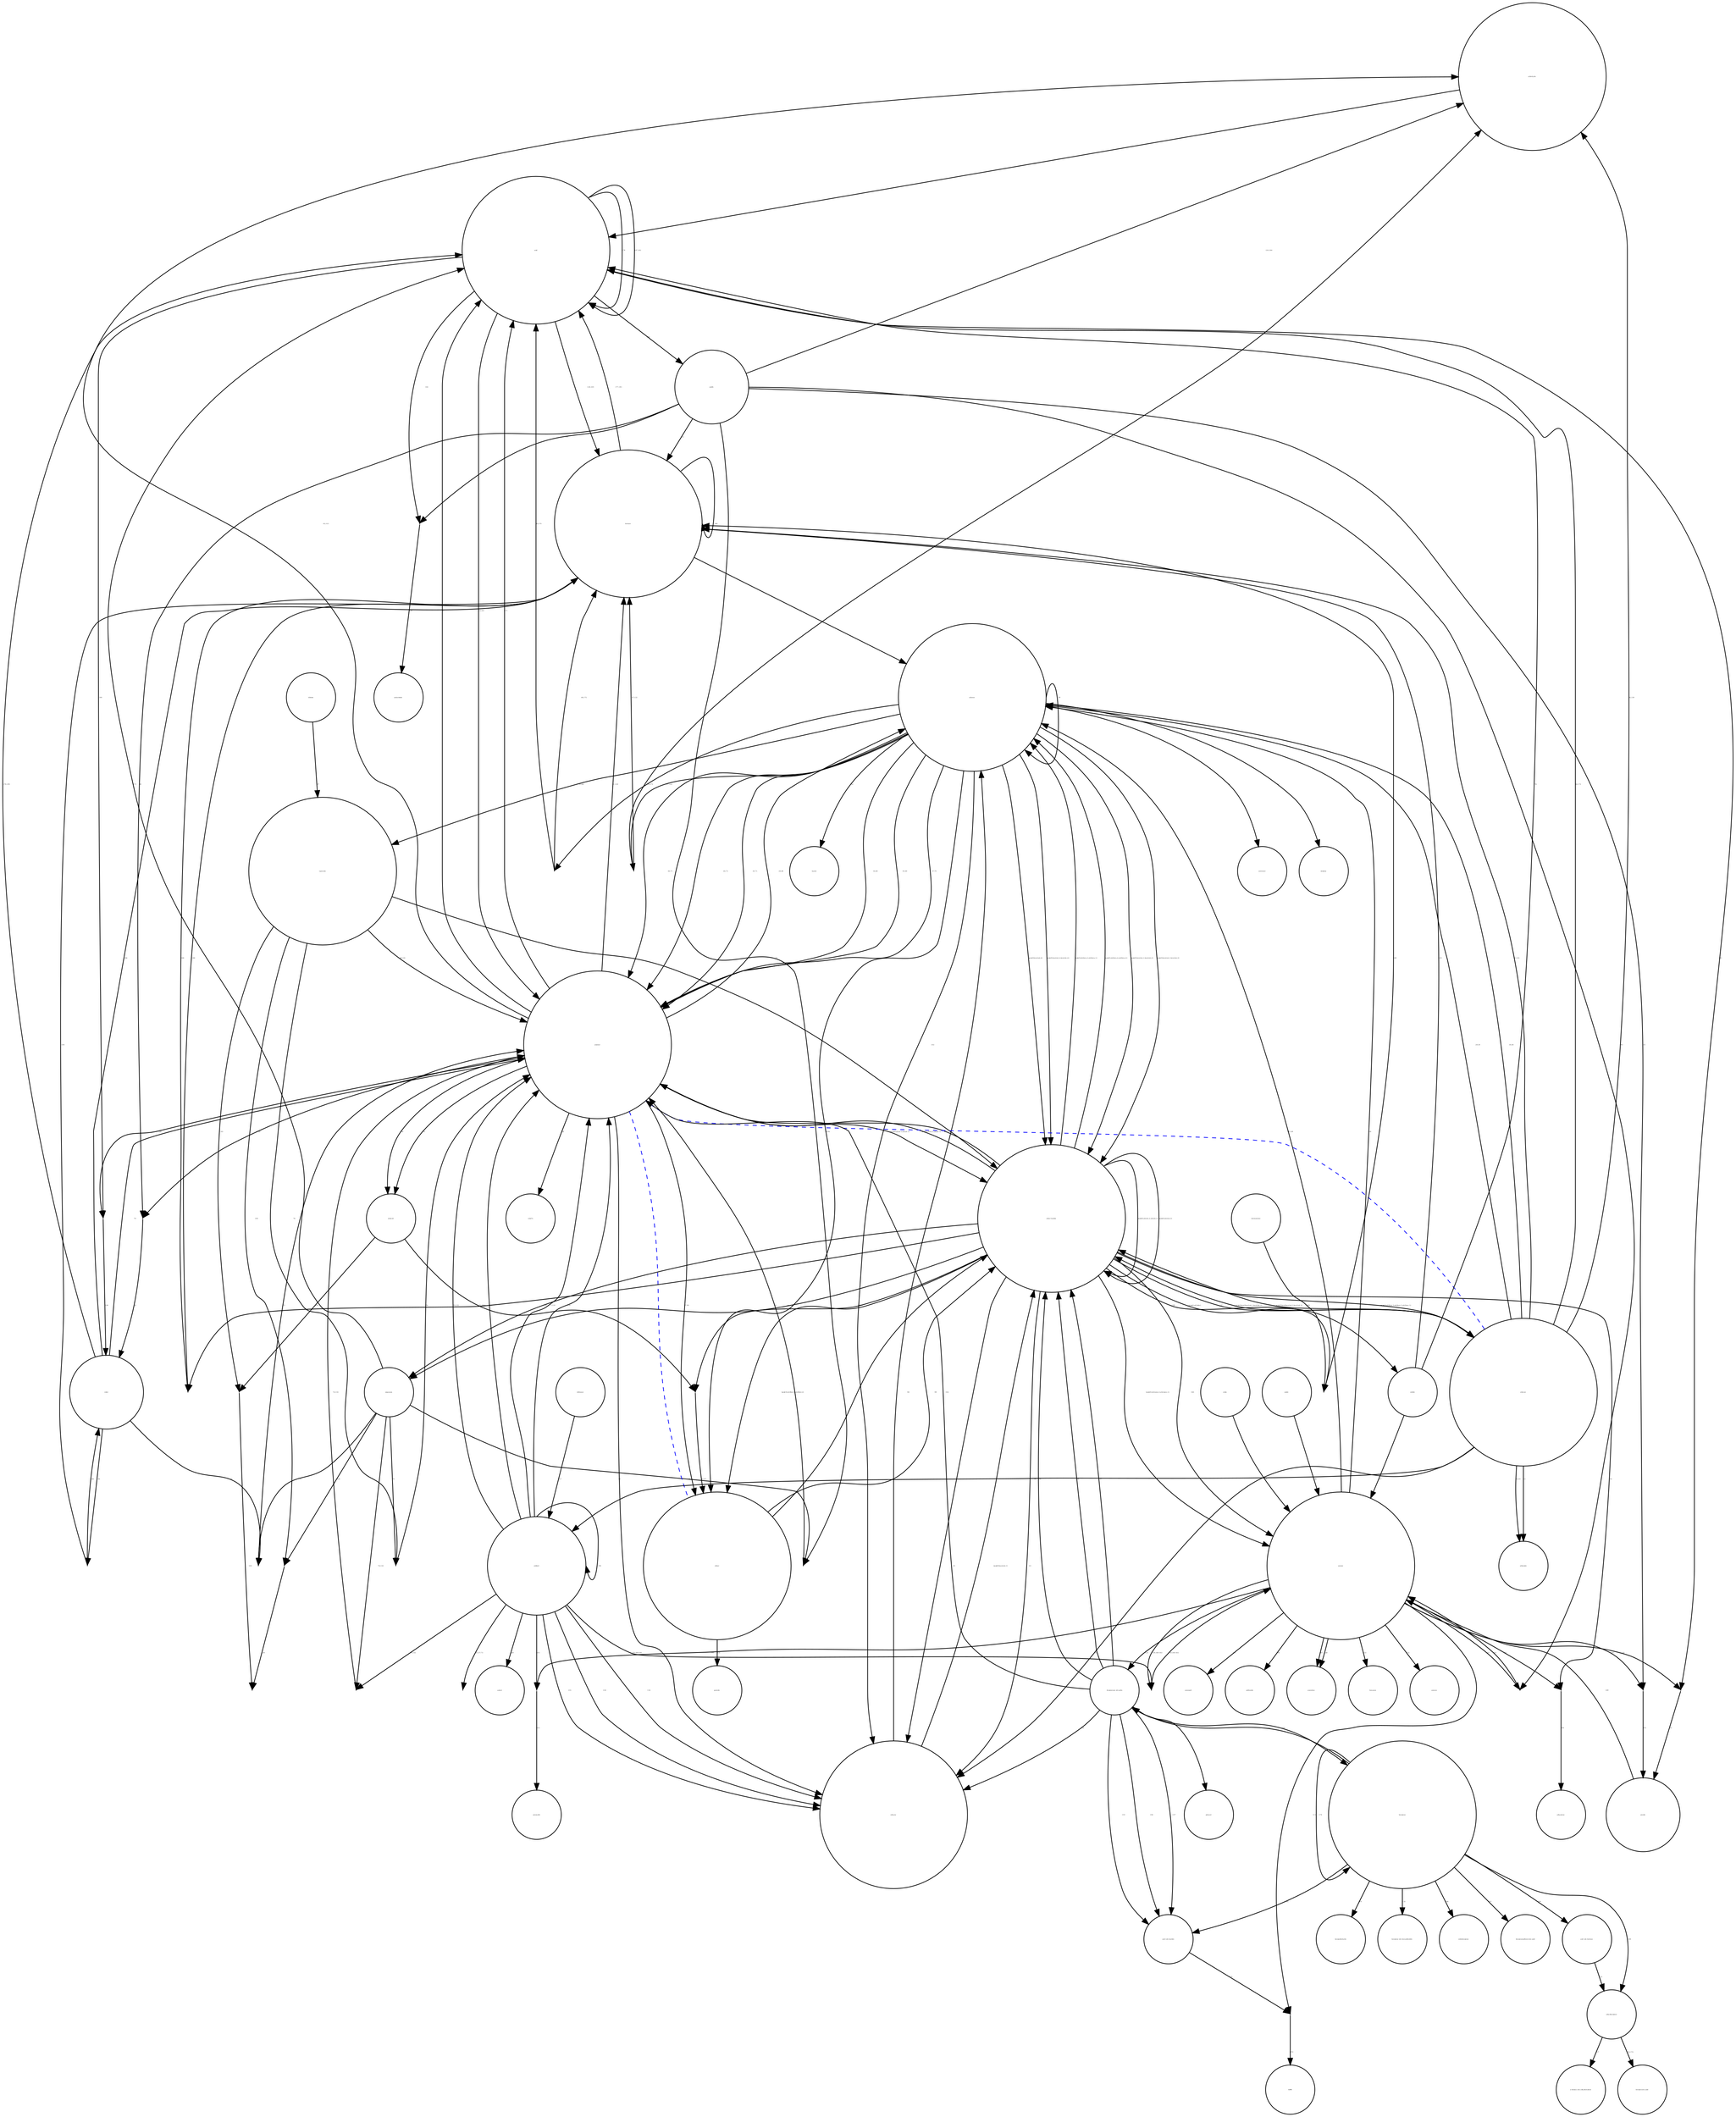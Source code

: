 digraph orgchem {
	graph [_draw_="c 9 -#fffffe00 C 7 -#ffffff P 4 -21 0 -21 3372 2358 3372 2358 0 ",
		bb="-21,0,2358,3372",
		compound=true,
		overlap="...",
		sep=0.3,
		splines=true,
		xdotversion=1.7
	];
	node [color=black,
		fillcolor=none,
		fixedsize=true,
		fontsize=2,
		height=1,
		label="\N",
		shape=oval,
		width=1
	];
	edge [fontsize=2,
		lblstyle="sloped, rectangle, rounded corners, draw, fill=white, text=blue, arrows=-",
		style=""
	];
	{
		aldehyde	[_draw_="c 7 -#000000 e 1308 3136 108 108 ",
			_ldraw_="F 2 11 -Times-Roman c 7 -#000000 T 1308 3135.4 0 7 8 -aldehyde ",
			color="",
			height=3,
			pos="1308,3136",
			shape=circle,
			width=3];
		ketone	[_draw_="c 7 -#000000 e 1668 3016 108 108 ",
			_ldraw_="F 2 11 -Times-Roman c 7 -#000000 T 1668 3015.4 0 5 6 -ketone ",
			color="",
			height=3,
			pos="1668,3016",
			shape=circle,
			width=3];
	}
	{
		ketone;
		acid	[_draw_="c 7 -#000000 e 2208 1936 108 108 ",
			_ldraw_="F 2 11 -Times-Roman c 7 -#000000 T 2208 1935.4 0 4 4 -acid ",
			color="",
			height=3,
			pos="2208,1936",
			shape=circle,
			width=3];
	}
	{
		epoxide	[_draw_="c 7 -#000000 e 368 2536 108 108 ",
			_ldraw_="F 2 11 -Times-Roman c 7 -#000000 T 368 2535.4 0 6 7 -epoxide ",
			color="",
			height=3,
			pos="368,2536",
			shape=circle,
			width=3];
		organom	[_draw_="c 7 -#000000 e 988 1326 36 36 ",
			_ldraw_="F 2 11 -Times-Roman c 7 -#000000 T 988 1325.4 0 7 7 -organom ",
			pos="988,1326"];
	}
	{
		aldket	[_draw_="c 7 -#000000 e 1488 3076 72 72 ",
			_ldraw_="F 2 11 -Times-Roman c 7 -#000000 T 1488 3075.4 0 5 6 -aldket ",
			color="",
			height=2,
			pos="1488,3076",
			shape=ellipse,
			width=2];
		organom;
	}
	{
		ester	[_draw_="c 7 -#000000 e 2108 2436 54 54 ",
			_ldraw_="F 2 11 -Times-Roman c 7 -#000000 T 2108 2435.4 0 4 5 -ester ",
			color="",
			height=1.5,
			pos="2108,2436",
			shape=circle,
			width=1.5];
		organom;
	}
	{
		acidh	[_draw_="c 7 -#000000 e 1728 1976 54 54 ",
			_ldraw_="F 2 11 -Times-Roman c 7 -#000000 T 1728 1975.4 0 4 5 -acidh ",
			color="",
			height=1.5,
			pos="1728,1976",
			shape=circle,
			width=1.5];
		organom;
	}
	{
		alcohol	[_draw_="c 7 -#000000 e 148 1416 108 108 ",
			_ldraw_="F 2 11 -Times-Roman c 7 -#000000 T 148 1415.4 0 6 7 -alcohol ",
			color="",
			height=3,
			pos="148,1416",
			shape=circle,
			width=3];
		acidh;
	}
	{
		halide	[_draw_="c 7 -#000000 e 1908 836 108 108 ",
			_ldraw_="F 2 11 -Times-Roman c 7 -#000000 T 1908 835.4 0 10 12 -alkyl halide ",
			color="",
			height=3,
			label="alkyl halide",
			pos="1908,836",
			shape=circle,
			width=3];
		alcoxid	[_draw_="c 7 -#000000 e 508 1696 36 36 ",
			_ldraw_="F 2 11 -Times-Roman c 7 -#000000 T 508 1695.4 0 6 7 -alcoxid ",
			pos="508,1696"];
	}
	{
		epoxide;
		alcoxid;
	}
	{
		epoxide;
		organom;
	}
	{
		aldket;
		amine	[_draw_="c 7 -#000000 e 808 3036 108 108 ",
			_ldraw_="F 2 11 -Times-Roman c 7 -#000000 T 808 3035.4 0 5 5 -amine ",
			color="",
			height=3,
			pos="808,3036",
			shape=circle,
			width=3];
	}
	{
		aldket;
		amine;
	}
	{
		halide;
		amine;
	}
	{
		amine;
		acidh;
	}
	{
		amine;
		acidh;
	}
	{
		alcohol;
		acid;
	}
	{
		amine;
		acid;
	}
	{
		acid;
		acidh;
	}
	{
		halide;
		ketone;
	}
	{
		halide;
		eminamine	[_draw_="c 7 -#000000 e 1848 2536 36 36 ",
			_ldraw_="F 2 11 -Times-Roman c 7 -#000000 T 1848 2535.4 0 9 9 -eminamine ",
			pos="1848,2536"];
	}
	{
		ketone;
		ester;
	}
	{
		amine;
		ArX	[_draw_="c 7 -#000000 e 368 2876 36 36 ",
			_ldraw_="F 2 11 -Times-Roman c 7 -#000000 T 368 2875.4 0 12 15 -aryl nln halide ",
			label="aryl nln halide",
			pos="368,2876"];
	}
	halide:ne -> halide:se	[_draw_="c 7 -#000000 B 7 1985 913 2022 917.5 2034 917.5 2034 836 2034 762.46 2024.23 755.28 1995.14 757.88 ",
		_hdraw_="S 5 -solid c 7 -#000000 C 7 -#000000 P 3 1994.56 754.42 1985 759 1995.32 761.38 ",
		_ldraw_="F 2 11 -Times-Roman c 7 -#000000 T 2043.5 835.4 0 19 23 -\mcref{ah2ah_2,ah2ah_1} ",
		label="\\mcref{ah2ah_2,ah2ah_1}",
		lp="2043.5,836",
		pos="e,1985,759 1985,913 2022,917.5 2034,917.5 2034,836 2034,762.46 2024.2,755.28 1995.1,757.88"];
	halide:ne -> halide:se	[_draw_="c 7 -#000000 B 7 1985 913 2028 922 2053 922 2053 836 2053 757.05 2031.93 750.58 1995.21 757.01 ",
		_hdraw_="S 5 -solid c 7 -#000000 C 7 -#000000 P 3 1994.15 753.65 1985 759 1995.48 760.52 ",
		_ldraw_="F 2 11 -Times-Roman c 7 -#000000 T 2059.5 835.4 0 13 15 -\mcref{ah2ah_3} ",
		label="\\mcref{ah2ah_3}",
		lp="2059.5,836",
		pos="e,1985,759 1985,913 2028,922 2053,922 2053,836 2053,757.05 2031.9,750.58 1995.2,757.01"];
	alkane	[_draw_="c 7 -#000000 e 1468 376 108 108 ",
		_ldraw_="F 2 11 -Times-Roman c 7 -#000000 T 1468 375.4 0 5 6 -alkane ",
		color="",
		height=3,
		pos="1468,376",
		shape=circle,
		width=3];
	halide -> alkane	[_draw_="c 7 -#000000 B 4 1841.14 751.02 1765.21 665.87 1641.22 536.09 1557.14 453.62 ",
		_hdraw_="S 5 -solid c 7 -#000000 C 7 -#000000 P 3 1559.49 451.02 1549.89 446.54 1554.59 456.03 ",
		_ldraw_="F 2 11 -Times-Roman c 7 -#000000 T 1696.71 597.02 0 2 2 -22 ",
		label=22,
		lp="1696.7,597.62",
		pos="e,1549.9,446.54 1841.1,751.02 1765.2,665.87 1641.2,536.09 1557.1,453.62"];
	halide -> alkane	[_draw_="c 7 -#000000 B 4 1826.08 765.43 1744.38 685.79 1620.23 556.16 1541.59 468.5 ",
		_hdraw_="S 5 -solid c 7 -#000000 C 7 -#000000 P 3 1544.1 466.06 1534.83 460.94 1538.89 470.73 ",
		_ldraw_="F 2 11 -Times-Roman c 7 -#000000 T 1677.2 615.69 0 2 2 -23 ",
		label=23,
		lp="1677.2,616.29",
		pos="e,1534.8,460.94 1826.1,765.43 1744.4,685.79 1620.2,556.16 1541.6,468.5"];
	alkene	[_draw_="c 7 -#000000 e 908 356 108 108 ",
		_ldraw_="F 2 11 -Times-Roman c 7 -#000000 T 908 355.4 0 5 6 -alkene ",
		color="",
		height=3,
		pos="908,356",
		shape=circle,
		width=3];
	halide -> alkene	[_draw_="c 7 -#000000 B 4 1821.16 771.14 1640.31 665.61 1224.22 465.6 1022.09 386.74 ",
		_hdraw_="S 5 -solid c 7 -#000000 C 7 -#000000 P 3 1023.21 383.42 1012.62 383.07 1020.69 389.95 ",
		_ldraw_="F 2 11 -Times-Roman c 7 -#000000 T 1412.48 565.92 0 20 25 -\mcref{ah2ken_2,ah2ken_1} ",
		label="\\mcref{ah2ken_2,ah2ken_1}",
		lp="1412.5,566.52",
		pos="e,1012.6,383.07 1821.2,771.14 1640.3,665.61 1224.2,465.6 1022.1,386.74"];
	halide -> alkene	[_draw_="c 7 -#000000 B 4 1803.07 808.81 1607.61 733.72 1191.31 534.17 1003.34 425.79 ",
		_hdraw_="S 5 -solid c 7 -#000000 C 7 -#000000 P 3 1004.97 422.69 994.56 420.7 1001.46 428.74 ",
		_ldraw_="F 2 11 -Times-Roman c 7 -#000000 T 1383.27 626.77 0 20 25 -\mcref{ah2ken_4,ah2ken_3} ",
		label="\\mcref{ah2ken_4,ah2ken_3}",
		lp="1383.3,627.37",
		pos="e,994.56,420.7 1803.1,808.81 1607.6,733.72 1191.3,534.17 1003.3,425.79"];
	alkyne	[_draw_="c 7 -#000000 e 308 736 108 108 ",
		_ldraw_="F 2 11 -Times-Roman c 7 -#000000 T 308 735.4 0 5 6 -alkyne ",
		color="",
		height=3,
		pos="308,736",
		shape=circle,
		width=3];
	halide -> alkyne	[_draw_="c 7 -#000000 B 4 1801.21 818.52 1513.87 788.06 725.83 738.67 425.96 732.15 ",
		_hdraw_="S 5 -solid c 7 -#000000 C 7 -#000000 P 3 426 728.65 415.93 731.95 425.86 735.65 ",
		_ldraw_="F 2 11 -Times-Roman c 7 -#000000 T 1095.67 766.18 0 27 34 -\mcref{ah2kyn_2,ah2kyn_3,ah2kyn_1} ",
		label="\\mcref{ah2kyn_2,ah2kyn_3,ah2kyn_1}",
		lp="1095.7,766.78",
		pos="e,415.93,731.95 1801.2,818.52 1513.9,788.06 725.83,738.67 425.96,732.15"];
	halide -> alkyne	[_draw_="c 7 -#000000 B 4 1799.86 840.05 1510.97 834.5 722.91 785.38 424.56 754.51 ",
		_hdraw_="S 5 -solid c 7 -#000000 C 7 -#000000 P 3 424.9 751.02 414.59 753.46 424.17 757.98 ",
		_ldraw_="F 2 11 -Times-Roman c 7 -#000000 T 1105.65 806.6 0 2 2 -52 ",
		label=52,
		lp="1105.6,807.2",
		pos="e,414.59,753.46 1799.9,840.05 1511,834.5 722.91,785.38 424.56,754.51"];
	halide -> alcohol	[_draw_="c 7 -#000000 B 4 1803.33 863.38 1492.33 956.5 575.86 1258.42 258.03 1372.34 ",
		_hdraw_="S 5 -solid c 7 -#000000 C 7 -#000000 P 3 256.57 1369.14 248.34 1375.82 258.94 1375.73 ",
		_ldraw_="F 2 11 -Times-Roman c 7 -#000000 T 1014.28 1113.58 0 19 23 -\mcref{ah2al_2,ah2al_1} ",
		label="\\mcref{ah2al_2,ah2al_1}",
		lp="1014.3,1114.2",
		pos="e,248.34,1375.8 1803.3,863.38 1492.3,956.5 575.86,1258.4 258.03,1372.3"];
	halide -> alcohol	[_draw_="c 7 -#000000 B 4 1807.56 876.22 1502.13 986.24 585.72 1288.33 262.43 1385.69 ",
		_hdraw_="S 5 -solid c 7 -#000000 C 7 -#000000 P 3 261.15 1382.43 252.57 1388.65 263.16 1389.13 ",
		_ldraw_="F 2 11 -Times-Roman c 7 -#000000 T 1031.23 1139.22 0 2 2 -67 ",
		label=67,
		lp="1031.2,1139.8",
		pos="e,252.57,1388.7 1807.6,876.22 1502.1,986.24 585.72,1288.3 262.43,1385.7"];
	ether	[_draw_="c 7 -#000000 e 108 2136 108 108 ",
		_ldraw_="F 2 11 -Times-Roman c 7 -#000000 T 108 2135.4 0 4 5 -ether ",
		color="",
		height=3,
		pos="108,2136",
		shape=circle,
		width=3];
	halide -> ether	[_draw_="c 7 -#000000 B 4 1816.92 894.08 1508.95 1104.67 508.94 1826.8 199.84 2061.66 ",
		_hdraw_="S 5 -solid c 7 -#000000 C 7 -#000000 P 3 197.62 2058.96 191.78 2067.8 201.86 2064.53 ",
		_ldraw_="F 2 11 -Times-Roman c 7 -#000000 T 989.18 1475.4 0 22 27 -\mcref{ah2ther_1,ah2ther_2} ",
		label="\\mcref{ah2ther_1,ah2ther_2}",
		lp="989.18,1476",
		pos="e,191.78,2067.8 1816.9,894.08 1509,1104.7 508.94,1826.8 199.84,2061.7"];
	halide -> amine	[_draw_="c 7 -#000000 B 4 1857 931.32 1672.44 1289.3 1041.02 2552.05 858.03 2929 ",
		_hdraw_="S 5 -solid c 7 -#000000 C 7 -#000000 P 3 854.88 2927.48 853.66 2938.01 861.18 2930.54 ",
		_ldraw_="F 2 11 -Times-Roman c 7 -#000000 T 1340.85 1933.6 0 22 25 -\mcref{ah2amn_2,ah2amn_1} ",
		label="\\mcref{ah2amn_2,ah2amn_1}",
		lp="1340.9,1934.2",
		pos="e,853.66,2938 1857,931.32 1672.4,1289.3 1041,2552.1 858.03,2929"];
	halide -> amine	[_draw_="c 7 -#000000 B 4 1862.34 933.99 1686.69 1296.42 1055.34 2559.21 863.58 2931.77 ",
		_hdraw_="S 5 -solid c 7 -#000000 C 7 -#000000 P 3 860.47 2930.18 859 2940.67 866.69 2933.39 ",
		_ldraw_="F 2 11 -Times-Roman c 7 -#000000 T 1362.43 1939.63 0 3 3 -165 ",
		label=165,
		lp="1362.4,1940.2",
		pos="e,859,2940.7 1862.3,933.99 1686.7,1296.4 1055.3,2559.2 863.58,2931.8"];
	halide -> organom	[_draw_="c 7 -#000000 B 4 1810.55 883.01 1610.91 985.22 1162.87 1224.35 1027.48 1301.58 ",
		_hdraw_="S 5 -solid c 7 -#000000 C 7 -#000000 P 3 1025.58 1298.63 1018.64 1306.64 1029.06 1304.7 ",
		_ldraw_="F 2 11 -Times-Roman c 7 -#000000 T 1393.91 1102.07 0 2 2 -19 ",
		label=19,
		lp="1393.9,1102.7",
		pos="e,1018.6,1306.6 1810.6,883.01 1610.9,985.22 1162.9,1224.4 1027.5,1301.6"];
	halide -> organom	[_draw_="c 7 -#000000 B 4 1814.61 890.63 1618.38 999.26 1169.93 1237.61 1030.29 1306.87 ",
		_hdraw_="S 5 -solid c 7 -#000000 C 7 -#000000 P 3 1028.59 1303.81 1021.16 1311.37 1031.68 1310.09 ",
		_ldraw_="F 2 11 -Times-Roman c 7 -#000000 T 1400.22 1113.92 0 2 2 -20 ",
		label=20,
		lp="1400.2,1114.5",
		pos="e,1021.2,1311.4 1814.6,890.63 1618.4,999.26 1169.9,1237.6 1030.3,1306.9"];
	nitrile	[_draw_="c 7 -#000000 e 1608 1696 36 36 ",
		_ldraw_="F 2 11 -Times-Roman c 7 -#000000 T 1608 1695.4 0 6 7 -nitrile ",
		pos="1608,1696"];
	halide -> nitrile	[_draw_="c 7 -#000000 B 4 1872.41 938.03 1806.83 1126.01 1669.44 1519.88 1623.4 1651.84 ",
		_hdraw_="S 5 -solid c 7 -#000000 C 7 -#000000 P 3 1619.98 1651.02 1620 1661.61 1626.59 1653.32 ",
		_ldraw_="F 2 11 -Times-Roman c 7 -#000000 T 1734.07 1316.35 0 13 16 -\mcref{ah2trile} ",
		label="\\mcref{ah2trile}",
		lp="1734.1,1317",
		pos="e,1620,1661.6 1872.4,938.03 1806.8,1126 1669.4,1519.9 1623.4,1651.8"];
	jnt12	[_draw_="c 7 -#000000 C 9 -#fffffe00 E 348 1876 0 0 ",
		height=0,
		pos="348,1876",
		shape=point,
		width=0];
	halide -> jnt12	[_draw_="c 7 -#000000 B 4 1817.96 896.03 1502.55 1106.3 461.07 1800.62 356.49 1870.34 ",
		_hdraw_="S 5 -solid c 7 -#000000 C 7 -#000000 P 3 354.43 1867.51 348.05 1875.97 358.31 1873.33 ",
		_ldraw_="F 2 11 -Times-Roman c 7 -#000000 T 1006.16 1436.29 0 4 5 -92,93 ",
		label="92,93",
		lp="1006.2,1436.9",
		pos="e,348.05,1876 1818,896.03 1502.6,1106.3 461.07,1800.6 356.49,1870.3"];
	jnt15	[_draw_="c 7 -#000000 C 9 -#fffffe00 E 748 2736 0 0 ",
		height=0,
		pos="748,2736",
		shape=point,
		width=0];
	halide -> jnt15	[_draw_="c 7 -#000000 B 4 1851.66 928.28 1629.98 1291.38 826.37 2607.64 753.32 2727.28 ",
		_hdraw_="S 5 -solid c 7 -#000000 C 7 -#000000 P 3 750.26 2725.58 748.04 2735.93 756.24 2729.22 ",
		_ldraw_="F 2 11 -Times-Roman c 7 -#000000 T 1245.25 1919.49 0 3 3 -144 ",
		label=144,
		lp="1245.2,1920.1",
		pos="e,748.04,2735.9 1851.7,928.28 1630,1291.4 826.37,2607.6 753.32,2727.3"];
	jnt21	[_draw_="c 7 -#000000 C 9 -#fffffe00 E 1728 2436 0 0 ",
		height=0,
		pos="1728,2436",
		shape=point,
		width=0];
	halide -> jnt21	[_draw_="c 7 -#000000 B 4 1895.91 943.46 1857.79 1282.31 1741.88 2312.62 1729.14 2425.86 ",
		_hdraw_="S 5 -solid c 7 -#000000 C 7 -#000000 P 3 1725.65 2425.62 1728.01 2435.95 1732.6 2426.4 ",
		_ldraw_="F 2 11 -Times-Roman c 7 -#000000 T 1801.51 1769.67 0 3 3 -188 ",
		label=188,
		lp="1801.5,1770.3",
		pos="e,1728,2435.9 1895.9,943.46 1857.8,1282.3 1741.9,2312.6 1729.1,2425.9"];
	jnt22	[_draw_="c 7 -#000000 C 9 -#fffffe00 E 1748 2636 0 0 ",
		height=0,
		pos="1748,2636",
		shape=point,
		width=0];
	halide -> jnt22	[_draw_="c 7 -#000000 B 4 1898.41 943.88 1865.67 1312.18 1759.74 2503.96 1748.9 2625.9 ",
		_hdraw_="S 5 -solid c 7 -#000000 C 7 -#000000 P 3 1745.4 2625.67 1748.01 2635.94 1752.38 2626.29 ",
		_ldraw_="F 2 11 -Times-Roman c 7 -#000000 T 1813.94 1877.68 0 3 3 -189 ",
		label=189,
		lp="1813.9,1878.3",
		pos="e,1748,2635.9 1898.4,943.88 1865.7,1312.2 1759.7,2504 1748.9,2625.9"];
	alkane -> halide	[_draw_="c 7 -#000000 B 4 1542.89 454.29 1621.55 536.53 1744.89 665.48 1826.09 750.37 ",
		_hdraw_="S 5 -solid c 7 -#000000 C 7 -#000000 P 3 1823.64 752.87 1833.08 757.68 1828.7 748.03 ",
		_ldraw_="F 2 11 -Times-Roman c 7 -#000000 T 1681.5 606.41 0 13 16 -\mcref{kan2ah_1} ",
		label="\\mcref{kan2ah_1}",
		lp="1681.5,607.01",
		pos="e,1833.1,757.68 1542.9,454.29 1621.6,536.53 1744.9,665.48 1826.1,750.37"];
	alkane -> alkene	[_draw_="c 7 -#000000 B 4 1360.22 366.69 1264.56 361.61 1125.06 356.57 1026.34 354.6 ",
		_hdraw_="S 5 -solid c 7 -#000000 C 7 -#000000 P 3 1026.38 351.1 1016.31 354.4 1026.24 358.1 ",
		_ldraw_="F 2 11 -Times-Roman c 7 -#000000 T 1187.19 359.65 0 2 2 -27 ",
		label=27,
		lp="1187.2,360.25",
		pos="e,1016.3,354.4 1360.2,366.69 1264.6,361.61 1125.1,356.57 1026.3,354.6"];
	alkene -> halide	[_draw_="c 7 -#000000 B 4 999.35 413.81 1183.17 513.2 1596.89 711.96 1796.37 796.9 ",
		_hdraw_="S 5 -solid c 7 -#000000 C 7 -#000000 P 3 1795.13 800.18 1805.71 800.86 1797.87 793.74 ",
		_ldraw_="F 2 11 -Times-Roman c 7 -#000000 T 1389.53 614.79 0 20 25 -\mcref{ken2ah_1,ken2ah_2} ",
		label="\\mcref{ken2ah_1,ken2ah_2}",
		lp="1389.5,615.39",
		pos="e,1805.7,800.86 999.35,413.81 1183.2,513.2 1596.9,711.96 1796.4,796.9"];
	alkene -> halide	[_draw_="c 7 -#000000 B 4 1003.88 406.69 1190.87 500.15 1603.06 698.05 1799.62 788.82 ",
		_hdraw_="S 5 -solid c 7 -#000000 C 7 -#000000 P 3 1798.27 792.05 1808.82 793.06 1801.2 785.69 ",
		_ldraw_="F 2 11 -Times-Roman c 7 -#000000 T 1395.24 602.56 0 20 25 -\mcref{ken2ah_1,ken2ah_3} ",
		label="\\mcref{ken2ah_1,ken2ah_3}",
		lp="1395.2,603.16",
		pos="e,1808.8,793.06 1003.9,406.69 1190.9,500.15 1603.1,698.05 1799.6,788.82"];
	alkene -> halide	[_draw_="c 7 -#000000 B 4 1007.53 399.1 1197.4 486.54 1609.63 684.36 1803.4 780.95 ",
		_hdraw_="S 5 -solid c 7 -#000000 C 7 -#000000 P 3 1801.94 784.14 1812.46 785.47 1805.07 777.88 ",
		_ldraw_="F 2 11 -Times-Roman c 7 -#000000 T 1401.08 590.39 0 20 25 -\mcref{ken2ah_5,ken2ah_4} ",
		label="\\mcref{ken2ah_5,ken2ah_4}",
		lp="1401.1,590.99",
		pos="e,1812.5,785.47 1007.5,399.1 1197.4,486.54 1609.6,684.36 1803.4,780.95"];
	alkene -> halide	[_draw_="c 7 -#000000 B 4 1010.24 391.11 1202.77 472.37 1616.62 670.85 1807.67 773.36 ",
		_hdraw_="S 5 -solid c 7 -#000000 C 7 -#000000 P 3 1806.14 776.51 1816.6 778.17 1809.46 770.34 ",
		_ldraw_="F 2 11 -Times-Roman c 7 -#000000 T 1410.55 578.28 0 13 16 -\mcref{ken2ah_6} ",
		label="\\mcref{ken2ah_6}",
		lp="1410.6,578.88",
		pos="e,1816.6,778.17 1010.2,391.11 1202.8,472.37 1616.6,670.85 1807.7,773.36"];
	alkene -> alkane	[_draw_="c 7 -#000000 B 4 1015.78 365.31 1111.44 370.39 1250.94 375.43 1349.66 377.4 ",
		_hdraw_="S 5 -solid c 7 -#000000 C 7 -#000000 P 3 1349.62 380.9 1359.69 377.6 1349.76 373.9 ",
		_ldraw_="F 2 11 -Times-Roman c 7 -#000000 T 1186.81 373.15 0 2 2 -39 ",
		label=39,
		lp="1186.8,373.75",
		pos="e,1359.7,377.6 1015.8,365.31 1111.4,370.39 1250.9,375.43 1349.7,377.4"];
	alkene:e -> alkene:se	[_draw_="c 7 -#000000 B 7 1016 356 1022 365 1034 365 1034 317.5 1034 274.45 1024.14 270.42 994.76 276.74 ",
		_hdraw_="S 5 -solid c 7 -#000000 C 7 -#000000 P 3 993.95 273.33 985 279 995.53 280.15 ",
		_ldraw_="F 2 11 -Times-Roman c 7 -#000000 T 1035 355.4 0 2 2 -49 ",
		label=49,
		lp="1035,356",
		pos="e,985,279 1016,356 1022,365 1034,365 1034,317.5 1034,274.45 1024.1,270.42 994.76,276.74"];
	alkene -> alcohol	[_draw_="c 7 -#000000 B 4 827.46 428.23 668.51 611.26 324.25 1090.88 195.81 1307.61 ",
		_hdraw_="S 5 -solid c 7 -#000000 C 7 -#000000 P 3 192.65 1306.08 190.6 1316.47 198.69 1309.63 ",
		_ldraw_="F 2 11 -Times-Roman c 7 -#000000 T 493.19 862.65 0 4 5 -34,68 ",
		label="34,68",
		lp="493.19,863.25",
		pos="e,190.6,1316.5 827.46,428.23 668.51,611.26 324.25,1090.9 195.81,1307.6"];
	alkene -> alcohol	[_draw_="c 7 -#000000 B 4 865.44 455.46 743.11 664.74 399.35 1144.73 235.31 1335.93 ",
		_hdraw_="S 5 -solid c 7 -#000000 C 7 -#000000 P 3 232.47 1333.86 228.59 1343.71 237.77 1338.43 ",
		_ldraw_="F 2 11 -Times-Roman c 7 -#000000 T 559.02 909.85 0 4 5 -35,69 ",
		label="35,69",
		lp="559.02,910.45",
		pos="e,228.59,1343.7 865.44,455.46 743.11,664.74 399.35,1144.7 235.31,1335.9"];
	alkene -> alcohol	[_draw_="c 7 -#000000 B 4 858.23 452.33 729.36 657.61 387.82 1134.32 229.66 1330.06 ",
		_hdraw_="S 5 -solid c 7 -#000000 C 7 -#000000 P 3 226.77 1328.06 223.19 1338.03 232.21 1332.47 ",
		_ldraw_="F 2 11 -Times-Roman c 7 -#000000 T 547.95 902.12 0 4 5 -37,70 ",
		label="37,70",
		lp="547.95,902.72",
		pos="e,223.19,1338 858.23,452.33 729.36,657.61 387.82,1134.3 229.66,1330.1"];
	alkene -> alcohol	[_draw_="c 7 -#000000 B 4 851.55 448.22 716.56 649.22 375.93 1124.49 223.53 1324.67 ",
		_hdraw_="S 5 -solid c 7 -#000000 C 7 -#000000 P 3 220.59 1322.76 217.3 1332.83 226.15 1327 ",
		_ldraw_="F 2 11 -Times-Roman c 7 -#000000 T 537.1 894.08 0 4 5 -44,72 ",
		label="44,72",
		lp="537.1,894.68",
		pos="e,217.3,1332.8 851.55,448.22 716.56,649.22 375.93,1124.5 223.53,1324.7"];
	alkene -> alcohol	[_draw_="c 7 -#000000 B 4 844.84 444.1 703.69 640.96 363.63 1115.26 217.09 1319.63 ",
		_hdraw_="S 5 -solid c 7 -#000000 C 7 -#000000 P 3 214.09 1317.81 211.11 1327.98 219.78 1321.89 ",
		_ldraw_="F 2 11 -Times-Roman c 7 -#000000 T 526.02 886.37 0 4 5 -45,71 ",
		label="45,71",
		lp="526.02,886.97",
		pos="e,211.11,1328 844.84,444.1 703.69,640.96 363.63,1115.3 217.09,1319.6"];
	alkene -> alcohol	[_draw_="c 7 -#000000 B 4 838.77 439.07 691.73 631.42 350.94 1106.56 210.26 1315.15 ",
		_hdraw_="S 5 -solid c 7 -#000000 C 7 -#000000 P 3 207.2 1313.42 204.52 1323.67 213.01 1317.33 ",
		_ldraw_="F 2 11 -Times-Roman c 7 -#000000 T 515.16 878.35 0 4 5 -46,71 ",
		label="46,71",
		lp="515.16,878.95",
		pos="e,204.52,1323.7 838.77,439.07 691.73,631.42 350.94,1106.6 210.26,1315.2"];
	alkene -> ether	[_draw_="c 7 -#000000 B 4 863.71 454.55 725.17 762.8 300.75 1707.12 156.54 2027.99 ",
		_hdraw_="S 5 -solid c 7 -#000000 C 7 -#000000 P 3 153.27 2026.74 152.36 2037.3 159.65 2029.61 ",
		_ldraw_="F 2 11 -Times-Roman c 7 -#000000 T 505.9 1246.62 0 4 5 -36,94 ",
		label="36,94",
		lp="505.9,1247.2",
		pos="e,152.36,2037.3 863.71,454.55 725.17,762.8 300.75,1707.1 156.54,2028"];
	alkene -> epoxide	[_draw_="c 7 -#000000 B 4 881.95 461.15 791.4 826.71 490.69 2040.71 396.48 2421.04 ",
		_hdraw_="S 5 -solid c 7 -#000000 C 7 -#000000 P 3 393.03 2420.41 394.02 2430.95 399.82 2422.09 ",
		_ldraw_="F 2 11 -Times-Roman c 7 -#000000 T 636 1446.42 0 4 5 -43,96 ",
		label="43,96",
		lp="636,1447",
		pos="e,394.02,2431 881.95,461.15 791.4,826.71 490.69,2040.7 396.48,2421"];
	polymer	[_draw_="c 7 -#000000 e 808 76 36 36 ",
		_ldraw_="F 2 11 -Times-Roman c 7 -#000000 T 808 75.4 0 7 7 -polymer ",
		pos="808,76"];
	alkene -> polymer	[_draw_="c 7 -#000000 B 4 871.61 254.12 855.08 207.81 836.39 155.48 823.57 119.59 ",
		_hdraw_="S 5 -solid c 7 -#000000 C 7 -#000000 P 3 826.77 118.16 820.11 109.92 820.18 120.51 ",
		_ldraw_="F 2 11 -Times-Roman c 7 -#000000 T 844.81 182.25 0 2 2 -38 ",
		label=38,
		lp="844.81,182.85",
		pos="e,820.11,109.92 871.61,254.12 855.08,207.81 836.39,155.48 823.57,119.59"];
	cycprop	[_draw_="c 7 -#000000 e 908 36 36 36 ",
		_ldraw_="F 2 11 -Times-Roman c 7 -#000000 T 908 35.4 0 6 7 -cycprop ",
		pos="908,36"];
	alkene -> cycprop	[_draw_="c 7 -#000000 B 4 908 247.66 908 191.38 908 125.54 908 82.43 ",
		_hdraw_="S 5 -solid c 7 -#000000 C 7 -#000000 P 3 911.5 82.24 908 72.24 904.5 82.24 ",
		_ldraw_="F 2 11 -Times-Roman c 7 -#000000 T 907 160.17 0 2 2 -40 ",
		label=40,
		lp="907,160.77",
		pos="e,908,72.241 908,247.66 908,191.38 908,125.54 908,82.426"];
	haloh	[_draw_="c 7 -#000000 e 1008 76 36 36 ",
		_ldraw_="F 2 11 -Times-Roman c 7 -#000000 T 1008 75.4 0 4 5 -haloh ",
		pos="1008,76"];
	alkene -> haloh	[_draw_="c 7 -#000000 B 4 944.39 254.12 960.92 207.81 979.61 155.48 992.43 119.59 ",
		_hdraw_="S 5 -solid c 7 -#000000 C 7 -#000000 P 3 995.82 120.51 995.89 109.92 989.23 118.16 ",
		_ldraw_="F 2 11 -Times-Roman c 7 -#000000 T 969.19 182.25 0 2 2 -42 ",
		label=42,
		lp="969.19,182.85",
		pos="e,995.89,109.92 944.39,254.12 960.92,207.81 979.61,155.48 992.43,119.59"];
	jnt1	[_draw_="c 7 -#000000 C 9 -#fffffe00 E 1388 2356 0 0 ",
		height=0,
		pos="1388,2356",
		shape=point,
		width=0];
	alkene -> jnt1	[_draw_="c 7 -#000000 B 4 933.22 461.06 1027.38 853.42 1354.65 2217.02 1385.64 2346.16 ",
		_hdraw_="S 5 -solid c 7 -#000000 C 7 -#000000 P 3 1382.25 2347.03 1387.98 2355.93 1389.05 2345.39 ",
		_ldraw_="F 2 11 -Times-Roman c 7 -#000000 T 1180.62 1502.73 0 5 6 -47,122 ",
		label="47,122",
		lp="1180.6,1503.3",
		pos="e,1388,2355.9 933.22,461.06 1027.4,853.42 1354.6,2217 1385.6,2346.2"];
	jnt2	[_draw_="c 7 -#000000 C 9 -#fffffe00 E 1308 1136 0 0 ",
		height=0,
		pos="1308,1136",
		shape=point,
		width=0];
	alkene -> jnt2	[_draw_="c 7 -#000000 B 4 957.45 452.43 1055.75 644.12 1269.23 1060.41 1303.36 1126.95 ",
		_hdraw_="S 5 -solid c 7 -#000000 C 7 -#000000 P 3 1300.28 1128.61 1307.96 1135.91 1306.51 1125.42 ",
		_ldraw_="F 2 11 -Times-Roman c 7 -#000000 T 1151.97 837.02 0 5 6 -48,172 ",
		label="48,172",
		lp="1152,837.62",
		pos="e,1308,1135.9 957.45,452.43 1055.8,644.12 1269.2,1060.4 1303.4,1126.9"];
	alkyne -> halide	[_draw_="c 7 -#000000 B 4 415.55 746.33 703.43 768.48 1489.94 817.69 1789.76 832.36 ",
		_hdraw_="S 5 -solid c 7 -#000000 C 7 -#000000 P 3 1789.63 835.86 1799.79 832.85 1789.97 828.87 ",
		_ldraw_="F 2 11 -Times-Roman c 7 -#000000 T 1095.78 793.12 0 23 29 -\mcref{kyn2ken2ah_1,kyn2ah_1} ",
		label="\\mcref{kyn2ken2ah_1,kyn2ah_1}",
		lp="1095.8,793.72",
		pos="e,1799.8,832.85 415.55,746.33 703.43,768.48 1489.9,817.69 1789.8,832.36"];
	alkyne -> halide	[_draw_="c 7 -#000000 B 4 416 739.14 704.39 753.01 1490.91 802.12 1790.23 824.89 ",
		_hdraw_="S 5 -solid c 7 -#000000 C 7 -#000000 P 3 1790 828.38 1800.24 825.65 1790.53 821.4 ",
		_ldraw_="F 2 11 -Times-Roman c 7 -#000000 T 1096.62 779.64 0 23 29 -\mcref{kyn2ken2ah_2,kyn2ah_2} ",
		label="\\mcref{kyn2ken2ah_2,kyn2ah_2}",
		lp="1096.6,780.24",
		pos="e,1800.2,825.65 416,739.14 704.39,753.01 1490.9,802.12 1790.2,824.89"];
	alkyne -> alkane	[_draw_="c 7 -#000000 B 4 411.2 703.97 627.99 636.69 1129.28 481.12 1354.65 411.18 ",
		_hdraw_="S 5 -solid c 7 -#000000 C 7 -#000000 P 3 1356 414.42 1364.51 408.12 1353.93 407.74 ",
		_ldraw_="F 2 11 -Times-Roman c 7 -#000000 T 886.64 556.51 0 2 2 -58 ",
		label=58,
		lp="886.64,557.11",
		pos="e,1364.5,408.12 411.2,703.97 627.99,636.69 1129.3,481.12 1354.6,411.18"];
	alkyne -> alkene	[_draw_="c 7 -#000000 B 4 402.14 682.32 513.49 614.46 697.9 497.74 810.64 423.8 ",
		_hdraw_="S 5 -solid c 7 -#000000 C 7 -#000000 P 3 812.86 426.53 819.3 418.11 809.02 420.68 ",
		_ldraw_="F 2 11 -Times-Roman c 7 -#000000 T 609.51 552.17 0 4 5 -29,59 ",
		label="29,59",
		lp="609.51,552.77",
		pos="e,819.3,418.11 402.14,682.32 513.49,614.46 697.9,497.74 810.64,423.8"];
	alkyne -> alkene	[_draw_="c 7 -#000000 B 4 396.77 673.84 505.71 602.18 690.06 485.36 805.09 415.04 ",
		_hdraw_="S 5 -solid c 7 -#000000 C 7 -#000000 P 3 807.22 417.84 813.93 409.64 803.57 411.86 ",
		_ldraw_="F 2 11 -Times-Roman c 7 -#000000 T 602.29 540.76 0 4 5 -30,60 ",
		label="30,60",
		lp="602.29,541.36",
		pos="e,813.93,409.64 396.77,673.84 505.71,602.18 690.06,485.36 805.09,415.04"];
	alkyne -> alcohol	[_draw_="S 6 -dashed c 7 -#0000ff B 4 283.26 841.13 253.22 968.82 202.84 1182.92 172.78 1310.68 ",
		arrowhead=none,
		color=blue,
		pos="283.26,841.13 253.22,968.82 202.84,1182.9 172.78,1310.7",
		style=dashed];
	alkyne -> aldehyde	[_draw_="c 7 -#000000 B 4 349.7 836.07 511.16 1223.58 1094.63 2623.91 1262.52 3026.84 ",
		_hdraw_="S 5 -solid c 7 -#000000 C 7 -#000000 P 3 1259.33 3028.28 1266.4 3036.17 1265.79 3025.59 ",
		_ldraw_="F 2 11 -Times-Roman c 7 -#000000 T 805.44 1936.26 0 5 6 -64,126 ",
		label="64,126",
		lp="805.44,1936.9",
		pos="e,1266.4,3036.2 349.7,836.07 511.16,1223.6 1094.6,2623.9 1262.5,3026.8"];
	alkyne -> ketone	[_draw_="c 7 -#000000 B 4 363.42 828.91 581.56 1194.61 1380.08 2533.3 1607.3 2914.24 ",
		_hdraw_="S 5 -solid c 7 -#000000 C 7 -#000000 P 3 1604.44 2916.27 1612.56 2923.06 1610.45 2912.68 ",
		_ldraw_="F 2 11 -Times-Roman c 7 -#000000 T 985.62 1876.61 0 5 6 -63,125 ",
		label="63,125",
		lp="985.62,1877.2",
		pos="e,1612.6,2923.1 363.42,828.91 581.56,1194.6 1380.1,2533.3 1607.3,2914.2"];
	alkyne -> aldket	[_draw_="c 7 -#000000 B 4 356.64 832.46 552.09 1220.05 1278 2659.55 1450.87 3002.37 ",
		_hdraw_="S 5 -solid c 7 -#000000 C 7 -#000000 P 3 1447.83 3004.12 1455.46 3011.47 1454.08 3000.97 ",
		_ldraw_="F 2 11 -Times-Roman c 7 -#000000 T 911.23 1934.61 0 2 2 -65 ",
		label=65,
		lp="911.23,1935.2",
		pos="e,1455.5,3011.5 356.64,832.46 552.09,1220 1278,2659.6 1450.9,3002.4"];
	alkyne -> acid	[_draw_="c 7 -#000000 B 4 399.32 793.68 717.62 994.7 1776.71 1663.61 2108.03 1872.86 ",
		_hdraw_="S 5 -solid c 7 -#000000 C 7 -#000000 P 3 2106.35 1875.94 2116.68 1878.32 2110.09 1870.02 ",
		_ldraw_="F 2 11 -Times-Roman c 7 -#000000 T 1255.41 1336.35 0 5 6 -66,173 ",
		label="66,173",
		lp="1255.4,1336.9",
		pos="e,2116.7,1878.3 399.32,793.68 717.62,994.7 1776.7,1663.6 2108,1872.9"];
	alkinide	[_draw_="c 7 -#000000 e 188 496 36 36 ",
		_ldraw_="F 2 11 -Times-Roman c 7 -#000000 T 188 495.4 0 7 8 -alkinide ",
		pos="188,496"];
	alkyne -> alkinide	[_draw_="c 7 -#000000 B 4 265.64 636.45 248.17 600.72 228.54 562.49 213.34 534.95 ",
		_hdraw_="S 5 -solid c 7 -#000000 C 7 -#000000 P 3 216.29 533.06 208.36 526.04 210.18 536.47 ",
		_ldraw_="F 2 11 -Times-Roman c 7 -#000000 T 236.59 580.99 0 2 2 -53 ",
		label=53,
		lp="236.59,581.59",
		pos="e,208.36,526.04 265.64,636.45 248.17,600.72 228.54,562.49 213.34,534.95"];
	alkyne -> alkinide	[_draw_="c 7 -#000000 B 4 253.78 642.39 235.67 606.97 216.87 568.33 203.96 539.64 ",
		_hdraw_="S 5 -solid c 7 -#000000 C 7 -#000000 P 3 207.07 538.03 199.81 530.31 200.67 540.87 ",
		_ldraw_="F 2 11 -Times-Roman c 7 -#000000 T 223.92 586.82 0 4 5 -54,55 ",
		label="54,55",
		lp="223.92,587.42",
		pos="e,199.81,530.31 253.78,642.39 235.67,606.97 216.87,568.33 203.96,539.64"];
	alcohol -> halide	[_draw_="c 7 -#000000 B 4 250.88 1382.1 559.34 1280.45 1474.89 978.73 1795.55 873.06 ",
		_hdraw_="S 5 -solid c 7 -#000000 C 7 -#000000 P 3 1796.92 876.29 1805.32 869.84 1794.73 869.64 ",
		_ldraw_="F 2 11 -Times-Roman c 7 -#000000 T 1018.6 1126.37 0 19 23 -\mcref{al2ah_1,al2ah_1} ",
		label="\\mcref{al2ah_1,al2ah_1}",
		lp="1018.6,1127",
		pos="e,1805.3,869.84 250.88,1382.1 559.34,1280.4 1474.9,978.73 1795.5,873.06"];
	alcohol -> alkane	[_draw_="c 7 -#000000 B 4 233.09 1348.96 468.88 1163.19 1129.43 642.75 1374.74 449.48 ",
		_hdraw_="S 5 -solid c 7 -#000000 C 7 -#000000 P 3 1377.25 451.96 1382.94 443.02 1372.92 446.46 ",
		_ldraw_="F 2 11 -Times-Roman c 7 -#000000 T 806.94 896.45 0 2 2 -84 ",
		label=84,
		lp="806.94,897.05",
		pos="e,1382.9,443.02 233.09,1349 468.88,1163.2 1129.4,642.75 1374.7,449.48"];
	alcohol -> alkene	[_draw_="c 7 -#000000 B 4 197.77 1319.67 326.64 1114.39 668.18 637.68 826.34 441.94 ",
		_hdraw_="S 5 -solid c 7 -#000000 C 7 -#000000 P 3 829.23 443.94 832.81 433.97 823.79 439.53 ",
		_ldraw_="F 2 11 -Times-Roman c 7 -#000000 T 504.05 870.68 0 4 5 -26,86 ",
		label="26,86",
		lp="504.05,871.28",
		pos="e,832.81,433.97 197.77,1319.7 326.64,1114.4 668.18,637.68 826.34,441.94"];
	alcohol -> ether	[_draw_="c 7 -#000000 B 4 137.04 1523.51 127.37 1656 114.85 1880.37 109.41 2017.64 ",
		_hdraw_="S 5 -solid c 7 -#000000 C 7 -#000000 P 3 105.91 2017.66 109.02 2027.78 112.91 2017.93 ",
		_ldraw_="F 2 11 -Times-Roman c 7 -#000000 T 119.26 1776.02 0 4 5 -87,95 ",
		label="87,95",
		lp="119.26,1776.6",
		pos="e,109.02,2027.8 137.04,1523.5 127.37,1656 114.85,1880.4 109.41,2017.6"];
	alcohol -> ether	[_draw_="S 6 -dashed c 7 -#0000ff B 4 146.99 1524.07 141.79 1660.13 128.88 1892.47 118.97 2028.34 ",
		arrowhead=none,
		color=blue,
		pos="146.99,1524.1 141.79,1660.1 128.88,1892.5 118.97,2028.3",
		style=dashed];
	alcohol -> aldehyde	[_draw_="c 7 -#000000 B 4 208.53 1505.75 406.77 1799.7 1035.6 2732.1 1241.81 3037.85 ",
		_hdraw_="S 5 -solid c 7 -#000000 C 7 -#000000 P 3 1238.99 3039.94 1247.49 3046.27 1244.8 3036.03 ",
		_ldraw_="F 2 11 -Times-Roman c 7 -#000000 T 725.46 2276.35 0 5 6 -83,121 ",
		label="83,121",
		lp="725.46,2276.9",
		pos="e,1247.5,3046.3 208.53,1505.8 406.77,1799.7 1035.6,2732.1 1241.8,3037.8"];
	alcohol -> ketone	[_draw_="c 7 -#000000 B 4 222.6 1494.53 478.59 1763.99 1320.16 2649.85 1586.45 2930.15 ",
		_hdraw_="S 5 -solid c 7 -#000000 C 7 -#000000 P 3 1583.97 2932.63 1593.39 2937.47 1589.04 2927.81 ",
		_ldraw_="F 2 11 -Times-Roman c 7 -#000000 T 905.43 2216.33 0 5 6 -81,120 ",
		label="81,120",
		lp="905.43,2216.9",
		pos="e,1593.4,2937.5 222.6,1494.5 478.59,1764 1320.2,2649.8 1586.4,2930.2"];
	alcohol -> acid	[_draw_="c 7 -#000000 B 4 251.07 1448.58 598.52 1546.01 1725.43 1830.56 2091.78 1913.5 ",
		_hdraw_="S 5 -solid c 7 -#000000 C 7 -#000000 P 3 2091.08 1916.93 2101.61 1915.71 2092.62 1910.1 ",
		_ldraw_="F 2 11 -Times-Roman c 7 -#000000 T 1173.66 1689.48 0 2 2 -82 ",
		label=82,
		lp="1173.7,1690.1",
		pos="e,2101.6,1915.7 251.07,1448.6 598.52,1546 1725.4,1830.6 2091.8,1913.5"];
	alcohol -> acid	[_draw_="c 7 -#000000 B 4 254.19 1436.24 606.25 1515.39 1733.2 1799.77 2095.02 1900.65 ",
		_hdraw_="S 5 -solid c 7 -#000000 C 7 -#000000 P 3 2094.15 1904.04 2104.73 1903.36 2096.04 1897.3 ",
		_ldraw_="F 2 11 -Times-Roman c 7 -#000000 T 1179.77 1663.3 0 3 3 -171 ",
		label=171,
		lp="1179.8,1663.9",
		pos="e,2104.7,1903.4 254.19,1436.2 606.25,1515.4 1733.2,1799.8 2095,1900.6"];
	alcoTs	[_draw_="c 7 -#000000 e 208 976 36 36 ",
		_ldraw_="F 2 11 -Times-Roman c 7 -#000000 T 208 975.4 0 6 6 -alcoTs ",
		pos="208,976"];
	alcohol -> alcoTs	[_draw_="c 7 -#000000 B 4 162.6 1308.93 175.11 1217.17 192.53 1089.46 201.73 1022 ",
		_hdraw_="S 5 -solid c 7 -#000000 C 7 -#000000 P 3 205.25 1022.08 203.13 1011.7 198.31 1021.14 ",
		_ldraw_="F 2 11 -Times-Roman c 7 -#000000 T 182.41 1156.72 0 2 2 -88 ",
		label=88,
		lp="182.41,1157.3",
		pos="e,203.13,1011.7 162.6,1308.9 175.11,1217.2 192.53,1089.5 201.73,1022"];
	jnt11	[_draw_="c 7 -#000000 C 9 -#fffffe00 E 1668 2236 0 0 ",
		height=0,
		pos="1668,2236",
		shape=point,
		width=0];
	alcohol -> jnt11	[_draw_="c 7 -#000000 B 4 243.08 1467.29 558.04 1637.21 1553.28 2174.11 1658.9 2231.09 ",
		_hdraw_="S 5 -solid c 7 -#000000 C 7 -#000000 P 3 1657.49 2234.31 1667.95 2235.97 1660.81 2228.14 ",
		_ldraw_="F 2 11 -Times-Roman c 7 -#000000 T 1028.5 1891.95 0 2 2 -89 ",
		label=89,
		lp="1028.5,1892.5",
		pos="e,1668,2236 243.08,1467.3 558.04,1637.2 1553.3,2174.1 1658.9,2231.1"];
	alcohol -> alcoxid	[_draw_="c 7 -#000000 B 4 229.73 1486.97 304.49 1547.15 411.83 1629.97 468.9 1671 ",
		_hdraw_="S 5 -solid c 7 -#000000 C 7 -#000000 P 3 467.1 1674.02 477.28 1676.98 471.17 1668.32 ",
		_ldraw_="F 2 11 -Times-Roman c 7 -#000000 T 354.98 1586.59 0 2 2 -90 ",
		label=90,
		lp="354.98,1587.2",
		pos="e,477.28,1677 229.73,1487 304.49,1547.1 411.83,1630 468.9,1671"];
	alcohol -> alcoxid	[_draw_="c 7 -#000000 B 4 236.9 1477.75 313.63 1535.39 420.33 1619.04 474.15 1664.25 ",
		_hdraw_="S 5 -solid c 7 -#000000 C 7 -#000000 P 3 472.11 1667.12 482 1670.9 476.63 1661.77 ",
		_ldraw_="F 2 11 -Times-Roman c 7 -#000000 T 363.15 1576.09 0 2 2 -91 ",
		label=91,
		lp="363.15,1576.7",
		pos="e,482,1670.9 236.9,1477.7 313.63,1535.4 420.33,1619 474.15,1664.3"];
	jnt19	[_draw_="c 7 -#000000 C 9 -#fffffe00 E 1948 2336 0 0 ",
		height=0,
		pos="1948,2336",
		shape=point,
		width=0];
	alcohol -> jnt19	[_draw_="c 7 -#000000 B 4 244.46 1465.3 599.73 1646.88 1820.84 2271.01 1938.82 2331.31 ",
		_hdraw_="S 5 -solid c 7 -#000000 C 7 -#000000 P 3 1937.44 2334.53 1947.94 2335.97 1940.63 2328.3 ",
		_ldraw_="F 2 11 -Times-Roman c 7 -#000000 T 1179.13 1944.19 0 3 3 -180 ",
		label=180,
		lp="1179.1,1944.8",
		pos="e,1947.9,2336 244.46,1465.3 599.73,1646.9 1820.8,2271 1938.8,2331.3"];
	ether -> halide	[_draw_="c 7 -#000000 B 4 199.08 2077.92 507.05 1867.33 1507.06 1145.2 1816.16 910.34 ",
		_hdraw_="S 5 -solid c 7 -#000000 C 7 -#000000 P 3 1818.38 913.04 1824.22 904.2 1814.14 907.47 ",
		_ldraw_="F 2 11 -Times-Roman c 7 -#000000 T 1014.82 1497.4 0 2 2 -98 ",
		label=98,
		lp="1014.8,1498",
		pos="e,1824.2,904.2 199.08,2077.9 507.05,1867.3 1507.1,1145.2 1816.2,910.34"];
	ether -> halide	[_draw_="c 7 -#000000 B 4 195.73 2072.64 498.37 1854.06 1497.38 1132.56 1812.14 905.23 ",
		_hdraw_="S 5 -solid c 7 -#000000 C 7 -#000000 P 3 1814.29 907.99 1820.35 899.3 1810.19 902.32 ",
		_ldraw_="F 2 11 -Times-Roman c 7 -#000000 T 1007.01 1486.39 0 2 2 -99 ",
		label=99,
		lp="1007,1487",
		pos="e,1820.4,899.3 195.73,2072.6 498.37,1854.1 1497.4,1132.6 1812.1,905.23"];
	perxde	[_draw_="c 7 -#000000 e 108 2436 36 36 ",
		_ldraw_="F 2 11 -Times-Roman c 7 -#000000 T 108 2435.4 0 5 6 -perxde ",
		pos="108,2436"];
	ether -> perxde	[_draw_="c 7 -#000000 B 4 108 2244.31 108 2294.17 108 2350.7 108 2389.38 ",
		_hdraw_="S 5 -solid c 7 -#000000 C 7 -#000000 P 3 104.5 2389.79 108 2399.79 111.5 2389.79 ",
		_ldraw_="F 2 11 -Times-Roman c 7 -#000000 T 106.5 2322.62 0 3 3 -100 ",
		label=100,
		lp="106.5,2323.2",
		pos="e,108,2399.8 108,2244.3 108,2294.2 108,2350.7 108,2389.4"];
	epoxide -> halide	[_draw_="c 7 -#000000 B 4 440.73 2455.72 697.5 2172.27 1560.5 1219.61 1828.15 924.15 ",
		_hdraw_="S 5 -solid c 7 -#000000 C 7 -#000000 P 3 1831.01 926.2 1835.13 916.44 1825.82 921.5 ",
		_ldraw_="F 2 11 -Times-Roman c 7 -#000000 T 1136.69 1686.19 0 3 3 -102 ",
		label=102,
		lp="1136.7,1686.8",
		pos="e,1835.1,916.44 440.73,2455.7 697.5,2172.3 1560.5,1219.6 1828.2,924.15"];
	epoxide -> alcohol	[_draw_="c 7 -#000000 B 4 347.15 2429.88 305.8 2219.35 213.68 1750.38 170.79 1532.02 ",
		_hdraw_="S 5 -solid c 7 -#000000 C 7 -#000000 P 3 174.21 1531.27 168.85 1522.13 167.34 1532.62 ",
		_ldraw_="F 2 11 -Times-Roman c 7 -#000000 T 255.57 1976.78 0 5 6 -80,101 ",
		label="80,101",
		lp="255.57,1977.4",
		pos="e,168.85,1522.1 347.15,2429.9 305.8,2219.3 213.68,1750.4 170.79,1532"];
	jnt7	[_draw_="c 7 -#000000 C 9 -#fffffe00 E 768 1396 0 0 ",
		height=0,
		pos="768,1396",
		shape=point,
		width=0];
	epoxide -> jnt7	[_draw_="c 7 -#000000 B 4 403.76 2434.08 495.31 2173.18 733.13 1495.37 764.55 1405.82 ",
		_hdraw_="S 5 -solid c 7 -#000000 C 7 -#000000 P 3 767.94 1406.73 767.95 1396.14 761.34 1404.42 ",
		_ldraw_="F 2 11 -Times-Roman c 7 -#000000 T 605.71 1856.09 0 2 2 -76 ",
		label=76,
		lp="605.71,1856.7",
		pos="e,767.95,1396.1 403.76,2434.1 495.31,2173.2 733.13,1495.4 764.55,1405.8"];
	jnt9	[_draw_="c 7 -#000000 C 9 -#fffffe00 E 328 1836 0 0 ",
		height=0,
		pos="328,1836",
		shape=point,
		width=0];
	epoxide -> jnt9	[_draw_="c 7 -#000000 B 4 361.84 2428.16 351.68 2250.46 332.2 1909.42 328.58 1846.21 ",
		_hdraw_="S 5 -solid c 7 -#000000 C 7 -#000000 P 3 332.07 1845.86 328 1836.07 325.08 1846.26 ",
		_ldraw_="F 2 11 -Times-Roman c 7 -#000000 T 341.26 2094.64 0 3 3 -103 ",
		label=103,
		lp="341.26,2095.2",
		pos="e,328,1836.1 361.84,2428.2 351.68,2250.5 332.2,1909.4 328.58,1846.2"];
	jnt10	[_draw_="c 7 -#000000 C 9 -#fffffe00 E 308 1796 0 0 ",
		height=0,
		pos="308,1796",
		shape=point,
		width=0];
	epoxide -> jnt10	[_draw_="c 7 -#000000 B 4 359.24 2428 344.11 2241.33 314.16 1871.93 308.82 1806.14 ",
		_hdraw_="S 5 -solid c 7 -#000000 C 7 -#000000 P 3 312.3 1805.76 308.01 1796.08 305.33 1806.33 ",
		_ldraw_="F 2 11 -Times-Roman c 7 -#000000 T 328.86 2072.13 0 3 3 -104 ",
		label=104,
		lp="328.86,2072.7",
		pos="e,308.01,1796.1 359.24,2428 344.11,2241.3 314.16,1871.9 308.82,1806.1"];
	aldehyde -> acid	[_draw_="c 7 -#000000 B 4 1373.09 3049.22 1537.11 2830.51 1966.44 2258.07 2136.83 2030.89 ",
		_hdraw_="S 5 -solid c 7 -#000000 C 7 -#000000 P 3 2139.83 2032.73 2143.03 2022.63 2134.23 2028.53 ",
		_ldraw_="F 2 11 -Times-Roman c 7 -#000000 T 1756.75 2536.06 0 3 3 -141 ",
		label=141,
		lp="1756.8,2536.7",
		pos="e,2143,2022.6 1373.1,3049.2 1537.1,2830.5 1966.4,2258.1 2136.8,2030.9"];
	ketone -> alkene	[_draw_="c 7 -#000000 B 4 1638.32 2912.13 1517.88 2490.59 1066.03 909.11 940.52 469.82 ",
		_hdraw_="S 5 -solid c 7 -#000000 C 7 -#000000 P 3 943.82 468.62 937.71 459.97 937.09 470.55 ",
		_ldraw_="F 2 11 -Times-Roman c 7 -#000000 T 1287.06 1686.61 0 2 2 -31 ",
		label=31,
		lp="1287.1,1687.2",
		pos="e,937.71,459.97 1638.3,2912.1 1517.9,2490.6 1066,909.11 940.52,469.82"];
	ketone:ne -> ketone:e	[_draw_="c 7 -#000000 B 7 1745 3093 1782 3102 1794 3102 1794 3054.5 1794 3027.04 1789.99 3015.45 1785.45 3012.31 ",
		_hdraw_="S 5 -solid c 7 -#000000 C 7 -#000000 P 3 1784.04 3009.1 1776 3016 1786.59 3015.62 ",
		_ldraw_="F 2 11 -Times-Roman c 7 -#000000 T 1795.5 3015.4 0 3 3 -190 ",
		label=190,
		lp="1795.5,3016",
		pos="e,1776,3016 1745,3093 1782,3102 1794,3102 1794,3054.5 1794,3027 1790,3015.5 1785.4,3012.3"];
	ketone -> acid	[_draw_="c 7 -#000000 B 4 1720.03 2921.02 1824.27 2720.45 2057.12 2254.86 2158.89 2043.64 ",
		_hdraw_="S 5 -solid c 7 -#000000 C 7 -#000000 P 3 2162.16 2044.92 2163.34 2034.39 2155.85 2041.88 ",
		_ldraw_="F 2 11 -Times-Roman c 7 -#000000 T 1941.07 2479.35 0 6 7 -177,191 ",
		label="177,191",
		lp="1941.1,2479.9",
		pos="e,2163.3,2034.4 1720,2921 1824.3,2720.5 2057.1,2254.9 2158.9,2043.6"];
	ketone -> jnt21	[_draw_="c 7 -#000000 B 4 1684.46 2909.16 1702.57 2759.65 1728.25 2500.18 1728.9 2446.07 ",
		_hdraw_="S 5 -solid c 7 -#000000 C 7 -#000000 P 3 1732.38 2445.78 1728.15 2436.07 1725.4 2446.31 ",
		_ldraw_="F 2 11 -Times-Roman c 7 -#000000 T 1711.73 2642.24 0 3 3 -188 ",
		label=188,
		lp="1711.7,2642.8",
		pos="e,1728.1,2436.1 1684.5,2909.2 1702.6,2759.6 1728.3,2500.2 1728.9,2446.1"];
	aldket -> alkane	[_draw_="c 7 -#000000 B 4 1492.22 3004.09 1500.74 2635.32 1488.7 955.68 1474.82 493.83 ",
		_hdraw_="S 5 -solid c 7 -#000000 C 7 -#000000 P 3 1478.32 493.7 1474.51 483.81 1471.32 493.91 ",
		_ldraw_="F 2 11 -Times-Roman c 7 -#000000 T 1490.13 1744.35 0 3 3 -134 ",
		label=134,
		lp="1490.1,1745",
		pos="e,1474.5,483.81 1492.2,3004.1 1500.7,2635.3 1488.7,955.68 1474.8,493.83"];
	aldket -> alkane	[_draw_="c 7 -#000000 B 4 1482.72 3004.16 1468.73 2635.56 1455.89 955.92 1462.92 493.92 ",
		_hdraw_="S 5 -solid c 7 -#000000 C 7 -#000000 P 3 1466.42 493.95 1463.08 483.89 1459.43 493.84 ",
		_ldraw_="F 2 11 -Times-Roman c 7 -#000000 T 1463.14 1744.55 0 3 3 -135 ",
		label=135,
		lp="1463.1,1745.2",
		pos="e,1463.1,483.89 1482.7,3004.2 1468.7,2635.6 1455.9,955.92 1462.9,493.92"];
	aldket -> alkane	[_draw_="c 7 -#000000 B 4 1487.47 3003.78 1484.73 2634.47 1472.3 956.46 1468.88 494.2 ",
		_hdraw_="S 5 -solid c 7 -#000000 C 7 -#000000 P 3 1472.38 494.15 1468.8 484.17 1465.38 494.2 ",
		_ldraw_="F 2 11 -Times-Roman c 7 -#000000 T 1476.63 1744.36 0 3 3 -136 ",
		label=136,
		lp="1476.6,1745",
		pos="e,1468.8,484.17 1487.5,3003.8 1484.7,2634.5 1472.3,956.46 1468.9,494.2"];
	aldket -> alcohol	[_draw_="c 7 -#000000 B 4 1449.2 3015.32 1265.55 2762.74 486 1795.98 229.75 1501.5 ",
		_hdraw_="S 5 -solid c 7 -#000000 C 7 -#000000 P 3 232.27 1499.06 223.06 1493.83 226.99 1503.66 ",
		_ldraw_="F 2 11 -Times-Roman c 7 -#000000 T 842.58 2247.72 0 5 6 -77,133 ",
		label="77,133",
		lp="842.58,2248.3",
		pos="e,223.06,1493.8 1449.2,3015.3 1265.5,2762.7 486,1796 229.75,1501.5"];
	aldket -> alcohol	[_draw_="c 7 -#000000 B 4 1436.87 3025.27 1228.71 2792.48 448.13 1826.54 214.33 1513.95 ",
		_hdraw_="S 5 -solid c 7 -#000000 C 7 -#000000 P 3 217.03 1511.71 208.24 1505.79 211.42 1515.89 ",
		_ldraw_="F 2 11 -Times-Roman c 7 -#000000 T 811.07 2273.15 0 5 6 -78,133 ",
		label="78,133",
		lp="811.07,2273.8",
		pos="e,208.24,1505.8 1436.9,3025.3 1228.7,2792.5 448.13,1826.5 214.33,1513.9"];
	aldket -> alcohol	[_draw_="c 7 -#000000 B 4 1440.59 3021.48 1240.07 2781.42 461.33 1817.06 219.81 1510.23 ",
		_hdraw_="S 5 -solid c 7 -#000000 C 7 -#000000 P 3 222.45 1507.92 213.52 1502.23 216.95 1512.25 ",
		_ldraw_="F 2 11 -Times-Roman c 7 -#000000 T 822.46 2264.53 0 3 3 -137 ",
		label=137,
		lp="822.46,2265.1",
		pos="e,213.52,1502.2 1440.6,3021.5 1240.1,2781.4 461.33,1817.1 219.81,1510.2"];
	aldket -> alcohol	[_draw_="c 7 -#000000 B 4 1444.71 3018.15 1252.34 2771.51 473.95 1806.88 224.96 1506.08 ",
		_hdraw_="S 5 -solid c 7 -#000000 C 7 -#000000 P 3 227.54 1503.7 218.47 1498.23 222.15 1508.16 ",
		_ldraw_="F 2 11 -Times-Roman c 7 -#000000 T 832.97 2256.06 0 3 3 -138 ",
		label=138,
		lp="832.97,2256.7",
		pos="e,218.47,1498.2 1444.7,3018.2 1252.3,2771.5 473.95,1806.9 224.96,1506.1"];
	aldket:n -> aldket:e	[_draw_="c 7 -#000000 B 7 1488 3148 1518 3157 1578 3157 1578 3112 1578 3085.98 1573.99 3075.01 1569.45 3072.12 ",
		_hdraw_="S 5 -solid c 7 -#000000 C 7 -#000000 P 3 1567.92 3068.96 1560 3076 1570.58 3075.44 ",
		_ldraw_="F 2 11 -Times-Roman c 7 -#000000 T 1579.5 3075.4 0 3 3 -193 ",
		label=193,
		lp="1579.5,3076",
		pos="e,1560,3076 1488,3148 1518,3157 1578,3157 1578,3112 1578,3086 1574,3075 1569.4,3072.1"];
	jnt3	[_draw_="c 7 -#000000 C 9 -#fffffe00 E 228 1076 0 0 ",
		height=0,
		pos="228,1076",
		shape=point,
		width=0];
	aldket -> jnt3	[_draw_="c 7 -#000000 B 4 1449.6 3015.05 1247.48 2694.22 313.06 1211.02 233.42 1084.6 ",
		_hdraw_="S 5 -solid c 7 -#000000 C 7 -#000000 P 3 236.34 1082.67 228.05 1076.07 230.42 1086.4 ",
		_ldraw_="F 2 11 -Times-Roman c 7 -#000000 T 792.07 1977.31 0 7 8 -51,57,73 ",
		label="51,57,73",
		lp="792.07,1977.9",
		pos="e,228.05,1076.1 1449.6,3015.1 1247.5,2694.2 313.06,1211 233.42,1084.6"];
	jnt4	[_draw_="c 7 -#000000 C 9 -#fffffe00 E 788 1356 0 0 ",
		height=0,
		pos="788,1356",
		shape=point,
		width=0];
	aldket -> jnt4	[_draw_="c 7 -#000000 B 4 1460.77 3009.1 1338.14 2707.78 840.95 1486.09 791.9 1365.58 ",
		_hdraw_="S 5 -solid c 7 -#000000 C 7 -#000000 P 3 795.04 1364 788.02 1356.06 788.55 1366.64 ",
		_ldraw_="F 2 11 -Times-Roman c 7 -#000000 T 1096.24 2119.93 0 5 6 -74,132 ",
		label="74,132",
		lp="1096.2,2120.5",
		pos="e,788.02,1356.1 1460.8,3009.1 1338.1,2707.8 840.95,1486.1 791.9,1365.6"];
	jnt13	[_draw_="c 7 -#000000 C 9 -#fffffe00 E 1068 2976 0 0 ",
		height=0,
		pos="1068,2976",
		shape=point,
		width=0];
	aldket -> jnt13	[_draw_="c 7 -#000000 B 4 1417.7 3059.26 1313.11 3034.36 1123.9 2989.31 1078.16 2978.42 ",
		_hdraw_="S 5 -solid c 7 -#000000 C 7 -#000000 P 3 1078.71 2974.95 1068.17 2976.04 1077.08 2981.76 ",
		_ldraw_="F 2 11 -Times-Roman c 7 -#000000 T 1221.35 3013.98 0 9 11 -139,160-162 ",
		label="139,160-162",
		lp="1221.3,3014.6",
		pos="e,1068.2,2976 1417.7,3059.3 1313.1,3034.4 1123.9,2989.3 1078.2,2978.4"];
	acetal	[_draw_="c 7 -#000000 e 1608 3336 36 36 ",
		_ldraw_="F 2 11 -Times-Roman c 7 -#000000 T 1608 3335.4 0 5 6 -acetal ",
		pos="1608,3336"];
	aldket -> acetal	[_draw_="c 7 -#000000 B 4 1518.28 3141.61 1540.38 3189.48 1569.66 3252.93 1588.67 3294.11 ",
		_hdraw_="S 5 -solid c 7 -#000000 C 7 -#000000 P 3 1585.54 3295.7 1592.91 3303.31 1591.9 3292.76 ",
		_ldraw_="F 2 11 -Times-Roman c 7 -#000000 T 1554.01 3222.67 0 3 3 -140 ",
		label=140,
		lp="1554,3223.3",
		pos="e,1592.9,3303.3 1518.3,3141.6 1540.4,3189.5 1569.7,3252.9 1588.7,3294.1"];
	jnt14	[_draw_="c 7 -#000000 C 9 -#fffffe00 E 888 2776 0 0 ",
		height=0,
		pos="888,2776",
		shape=point,
		width=0];
	aldket -> jnt14	[_draw_="c 7 -#000000 B 4 1423.5 3043.75 1282.66 2973.33 955.49 2809.75 897.02 2780.51 ",
		_hdraw_="S 5 -solid c 7 -#000000 C 7 -#000000 P 3 898.58 2777.38 888.07 2776.03 895.45 2783.64 ",
		_ldraw_="F 2 11 -Times-Roman c 7 -#000000 T 1127.87 2897.08 0 3 3 -143 ",
		label=143,
		lp="1127.9,2897.7",
		pos="e,888.07,2776 1423.5,3043.8 1282.7,2973.3 955.49,2809.7 897.02,2780.5"];
	amine -> alkene	[_draw_="c 7 -#000000 B 4 814.9 2928.15 836.02 2499.77 895 920.21 906.58 474.06 ",
		_hdraw_="S 5 -solid c 7 -#000000 C 7 -#000000 P 3 910.08 474.14 906.84 464.05 903.08 473.96 ",
		_ldraw_="F 2 11 -Times-Roman c 7 -#000000 T 862.24 1696.72 0 5 6 -28,149 ",
		label="28,149",
		lp="862.24,1697.3",
		pos="e,906.84,464.05 814.9,2928.1 836.02,2499.8 895,920.21 906.58,474.06"];
	amine -> alkene	[_draw_="c 7 -#000000 B 4 809.16 2927.93 820.02 2499.17 878.92 919.61 900.62 473.84 ",
		_hdraw_="S 5 -solid c 7 -#000000 C 7 -#000000 P 3 904.11 474 901.11 463.84 897.12 473.65 ",
		_ldraw_="F 2 11 -Times-Roman c 7 -#000000 T 849.75 1696.22 0 3 3 -150 ",
		label=150,
		lp="849.75,1696.8",
		pos="e,901.11,463.84 809.16,2927.9 820.02,2499.2 878.92,919.61 900.62,473.84"];
	amine -> jnt13	[_draw_="c 7 -#000000 B 4 914.87 3018.15 972.35 3005.41 1036.07 2989.38 1059.1 2980.87 ",
		_hdraw_="S 5 -solid c 7 -#000000 C 7 -#000000 P 3 1060.74 2983.97 1067.99 2976.24 1057.51 2977.76 ",
		_ldraw_="F 2 11 -Times-Roman c 7 -#000000 T 995.42 2998.32 0 9 11 -139,160-162 ",
		label="139,160-162",
		lp="995.42,2998.9",
		pos="e,1068,2976.2 914.87,3018.2 972.35,3005.4 1036.1,2989.4 1059.1,2980.9"];
	ammsalt	[_draw_="c 7 -#000000 e 868 3296 36 36 ",
		_ldraw_="F 2 11 -Times-Roman c 7 -#000000 T 868 3295.4 0 7 7 -ammsalt ",
		pos="868,3296"];
	amine -> ammsalt	[_draw_="c 7 -#000000 B 4 832.32 3141.38 841.13 3179.57 850.62 3220.71 857.6 3250.94 ",
		_hdraw_="S 5 -solid c 7 -#000000 C 7 -#000000 P 3 854.21 3251.8 859.87 3260.76 861.03 3250.23 ",
		_ldraw_="F 2 11 -Times-Roman c 7 -#000000 T 844.66 3201.75 0 3 3 -142 ",
		label=142,
		lp="844.66,3202.3",
		pos="e,859.87,3260.8 832.32,3141.4 841.13,3179.6 850.62,3220.7 857.6,3250.9"];
	amine -> jnt14	[_draw_="c 7 -#000000 B 4 839.85 2932.49 857.61 2874.78 877.6 2809.8 885.02 2785.68 ",
		_hdraw_="S 5 -solid c 7 -#000000 C 7 -#000000 P 3 888.39 2786.65 887.98 2776.06 881.7 2784.59 ",
		_ldraw_="F 2 11 -Times-Roman c 7 -#000000 T 864.82 2846.87 0 3 3 -143 ",
		label=143,
		lp="864.82,2847.5",
		pos="e,887.98,2776.1 839.85,2932.5 857.61,2874.8 877.6,2809.8 885.02,2785.7"];
	amine -> jnt15	[_draw_="c 7 -#000000 B 4 786.76 2929.81 772.69 2859.46 755.8 2775.01 750.04 2746.2 ",
		_hdraw_="S 5 -solid c 7 -#000000 C 7 -#000000 P 3 753.41 2745.2 748.02 2736.08 746.54 2746.57 ",
		_ldraw_="F 2 11 -Times-Roman c 7 -#000000 T 763.78 2822.82 0 3 3 -144 ",
		label=144,
		lp="763.78,2823.4",
		pos="e,748.02,2736.1 786.76,2929.8 772.69,2859.5 755.8,2775 750.04,2746.2"];
	jnt17	[_draw_="c 7 -#000000 C 9 -#fffffe00 E 1968 1556 0 0 ",
		height=0,
		pos="1968,1556",
		shape=point,
		width=0];
	amine -> jnt17	[_draw_="c 7 -#000000 B 4 874.74 2950.84 1109.02 2651.94 1883.87 1663.33 1961.69 1564.06 ",
		_hdraw_="S 5 -solid c 7 -#000000 C 7 -#000000 P 3 1964.55 1566.08 1967.96 1556.05 1959.04 1561.76 ",
		_ldraw_="F 2 11 -Times-Roman c 7 -#000000 T 1475.39 2182.99 0 3 3 -145 ",
		label=145,
		lp="1475.4,2183.6",
		pos="e,1968,1556 874.74,2950.8 1109,2651.9 1883.9,1663.3 1961.7,1564.1"];
	sulfonide	[_draw_="c 7 -#000000 e 608 2936 36 36 ",
		_ldraw_="F 2 11 -Times-Roman c 7 -#000000 T 608 2935.4 0 7 9 -sulfonide ",
		pos="608,2936"];
	amine -> sulfonide	[_draw_="c 7 -#000000 B 4 711.22 2987.61 689.49 2976.74 667.55 2965.77 649.52 2956.76 ",
		_hdraw_="S 5 -solid c 7 -#000000 C 7 -#000000 P 3 650.98 2953.58 640.47 2952.23 647.85 2959.84 ",
		_ldraw_="F 2 11 -Times-Roman c 7 -#000000 T 674.07 2970.18 0 3 3 -146 ",
		label=146,
		lp="674.07,2970.8",
		pos="e,640.47,2952.2 711.22,2987.6 689.49,2976.7 667.55,2965.8 649.52,2956.8"];
	ammhox	[_draw_="c 7 -#000000 e 608 3076 36 36 ",
		_ldraw_="F 2 11 -Times-Roman c 7 -#000000 T 608 3075.4 0 7 6 -ammhox ",
		pos="608,3076"];
	amine -> ammhox	[_draw_="c 7 -#000000 B 4 700.82 3050.56 683.48 3054.09 666.42 3057.84 651.75 3061.39 ",
		_hdraw_="S 5 -solid c 7 -#000000 C 7 -#000000 P 3 650.87 3058.01 642.01 3063.82 652.56 3064.8 ",
		_ldraw_="F 2 11 -Times-Roman c 7 -#000000 T 669.93 3057.23 0 3 3 -147 ",
		label=147,
		lp="669.93,3057.8",
		pos="e,642.01,3063.8 700.82,3050.6 683.48,3054.1 666.42,3057.8 651.75,3061.4"];
	amine -> ammhox	[_draw_="c 7 -#000000 B 4 703.47 3063.78 686.1 3067.19 668.91 3070.29 654.01 3072.65 ",
		_hdraw_="S 5 -solid c 7 -#000000 C 7 -#000000 P 3 653.44 3069.2 644.08 3074.17 654.49 3076.12 ",
		_ldraw_="F 2 11 -Times-Roman c 7 -#000000 T 672.43 3069.7 0 3 3 -148 ",
		label=148,
		lp="672.43,3070.3",
		pos="e,644.08,3074.2 703.47,3063.8 686.1,3067.2 668.91,3070.3 654.01,3072.7"];
	hoxamn	[_draw_="c 7 -#000000 e 648 3216 36 36 ",
		_ldraw_="F 2 11 -Times-Roman c 7 -#000000 T 648 3215.4 0 6 6 -hoxamn ",
		pos="648,3216"];
	amine -> hoxamn	[_draw_="c 7 -#000000 B 4 736.19 3116.79 715.98 3139.52 695.07 3163.05 678.68 3181.48 ",
		_hdraw_="S 5 -solid c 7 -#000000 C 7 -#000000 P 3 675.98 3179.25 671.95 3189.05 681.21 3183.9 ",
		_ldraw_="F 2 11 -Times-Roman c 7 -#000000 T 702.44 3153.46 0 3 3 -151 ",
		label=151,
		lp="702.44,3154.1",
		pos="e,671.95,3189.1 736.19,3116.8 715.98,3139.5 695.07,3163 678.68,3181.5"];
	amnox	[_draw_="c 7 -#000000 e 748 3296 36 36 ",
		_ldraw_="F 2 11 -Times-Roman c 7 -#000000 T 748 3295.4 0 5 5 -amnox ",
		pos="748,3296"];
	amine -> amnox	[_draw_="c 7 -#000000 B 4 783.68 3141.38 774.87 3179.57 765.38 3220.71 758.4 3250.94 ",
		_hdraw_="S 5 -solid c 7 -#000000 C 7 -#000000 P 3 754.97 3250.23 756.13 3260.76 761.79 3251.8 ",
		_ldraw_="F 2 11 -Times-Roman c 7 -#000000 T 768.34 3201.75 0 3 3 -152 ",
		label=152,
		lp="768.34,3202.3",
		pos="e,756.13,3260.8 783.68,3141.4 774.87,3179.6 765.38,3220.7 758.4,3250.9"];
	diazonium	[_draw_="c 7 -#000000 e 508 2696 36 36 ",
		_ldraw_="F 2 11 -Times-Roman c 7 -#000000 T 508 2695.4 0 16 19 -diazomium nln salts ",
		label="diazomium nln salts",
		pos="508,2696"];
	amine -> diazonium	[_draw_="c 7 -#000000 B 4 736.52 2954.99 673.55 2883.63 584.87 2783.12 538.68 2730.77 ",
		_hdraw_="S 5 -solid c 7 -#000000 C 7 -#000000 P 3 541.15 2728.28 531.91 2723.1 535.9 2732.91 ",
		_ldraw_="F 2 11 -Times-Roman c 7 -#000000 T 629.78 2836.12 0 3 3 -153 ",
		label=153,
		lp="629.78,2836.7",
		pos="e,531.91,2723.1 736.52,2955 673.55,2883.6 584.87,2783.1 538.68,2730.8"];
	jnt16	[_draw_="c 7 -#000000 C 9 -#fffffe00 E 1048 2916 0 0 ",
		height=0,
		pos="1048,2916",
		shape=point,
		width=0];
	amine -> jnt16	[_draw_="c 7 -#000000 B 4 907.55 2993.64 960.87 2967.58 1019.73 2936.7 1040.39 2922.89 ",
		_hdraw_="S 5 -solid c 7 -#000000 C 7 -#000000 P 3 1042.79 2925.44 1048.05 2916.24 1038.2 2920.15 ",
		_ldraw_="F 2 11 -Times-Roman c 7 -#000000 T 984.73 2954.06 0 3 3 -163 ",
		label=163,
		lp="984.73,2954.7",
		pos="e,1048,2916.2 907.55,2993.6 960.87,2967.6 1019.7,2936.7 1040.4,2922.9"];
	jnt18	[_draw_="c 7 -#000000 C 9 -#fffffe00 E 1968 1496 0 0 ",
		height=0,
		pos="1968,1496",
		shape=point,
		width=0];
	amine -> jnt18	[_draw_="c 7 -#000000 B 4 873.06 2949.63 1105.49 2641.06 1885.09 1606.07 1961.9 1504.1 ",
		_hdraw_="S 5 -solid c 7 -#000000 C 7 -#000000 P 3 1964.74 1506.14 1967.96 1496.05 1959.15 1501.93 ",
		_ldraw_="F 2 11 -Times-Roman c 7 -#000000 T 1474.34 2149.78 0 3 3 -181 ",
		label=181,
		lp="1474.3,2150.4",
		pos="e,1968,1496.1 873.06,2949.6 1105.5,2641.1 1885.1,1606.1 1961.9,1504.1"];
	jnt24	[_draw_="c 7 -#000000 C 9 -#fffffe00 E 508 2976 0 0 ",
		height=0,
		pos="508,2976",
		shape=point,
		width=0];
	amine -> jnt24	[_draw_="c 7 -#000000 B 4 701.81 3014.76 631.46 3000.69 547.01 2983.8 518.2 2978.04 ",
		_hdraw_="S 5 -solid c 7 -#000000 C 7 -#000000 P 3 518.57 2974.54 508.08 2976.02 517.2 2981.41 ",
		_ldraw_="F 2 11 -Times-Roman c 7 -#000000 T 592.92 2993.68 0 3 3 -170 ",
		label=170,
		lp="592.92,2994.3",
		pos="e,508.08,2976 701.81,3014.8 631.46,3000.7 547.01,2983.8 518.2,2978"];
	benzene	[_draw_="c 7 -#000000 e 108 2936 108 108 ",
		_ldraw_="F 2 11 -Times-Roman c 7 -#000000 T 108 2935.4 0 6 7 -benzene ",
		color="",
		height=3,
		pos="108,2936",
		shape=circle,
		width=3];
	benzene:nw -> benzene:sw	[_draw_="c 7 -#000000 B 7 31 3013 -6 3022 -18 3022 -18 2936 -18 2858.06 -8.14 2850.76 21.24 2856.77 ",
		_hdraw_="S 5 -solid c 7 -#000000 C 7 -#000000 P 3 20.47 2860.18 31 2859 22.03 2853.36 ",
		_ldraw_="F 2 11 -Times-Roman c 7 -#000000 T -19.5 2935.4 0 3 3 -111 ",
		label=111,
		lp="-19.5,2936",
		pos="e,31,2859 31,3013 -6,3022 -18,3022 -18,2936 -18,2858.1 -8.1445,2850.8 21.242,2856.8"];
	benzene -> diazonium	[_draw_="c 7 -#000000 B 4 203.5 2885.46 289.04 2836.08 410.01 2762.89 470.52 2723.43 ",
		_hdraw_="S 5 -solid c 7 -#000000 C 7 -#000000 P 3 472.56 2726.28 478.99 2717.86 468.72 2720.43 ",
		_ldraw_="F 2 11 -Times-Roman c 7 -#000000 T 344.93 2801.1 0 3 3 -153 ",
		label=153,
		lp="344.93,2801.7",
		pos="e,478.99,2717.9 203.5,2885.5 289.04,2836.1 410.01,2762.9 470.52,2723.4"];
	benzene -> ArX	[_draw_="c 7 -#000000 B 4 213.38 2911.68 251.57 2902.87 292.71 2893.38 322.94 2886.4 ",
		_hdraw_="S 5 -solid c 7 -#000000 C 7 -#000000 P 3 323.8 2889.79 332.76 2884.13 322.23 2882.97 ",
		_ldraw_="F 2 11 -Times-Roman c 7 -#000000 T 271.85 2898.24 0 3 3 -105 ",
		label=105,
		lp="271.85,2898.8",
		pos="e,332.76,2884.1 213.38,2911.7 251.57,2902.9 292.71,2893.4 322.94,2886.4"];
	nitrobz	[_draw_="c 7 -#000000 e 228 2636 36 36 ",
		_ldraw_="F 2 11 -Times-Roman c 7 -#000000 T 228 2635.4 0 10 12 -nitrobenzene ",
		label=nitrobenzene,
		pos="228,2636"];
	benzene -> nitrobz	[_draw_="c 7 -#000000 B 4 148.13 2835.69 169.45 2782.39 194.54 2719.65 210.83 2678.92 ",
		_hdraw_="S 5 -solid c 7 -#000000 C 7 -#000000 P 3 214.11 2680.15 214.57 2669.56 207.61 2677.55 ",
		_ldraw_="F 2 11 -Times-Roman c 7 -#000000 T 179.99 2752.67 0 3 3 -106 ",
		label=106,
		lp="179.99,2753.3",
		pos="e,214.57,2669.6 148.13,2835.7 169.45,2782.4 194.54,2719.6 210.83,2678.9"];
	bzslfcd	[_draw_="c 7 -#000000 e 108 2636 36 36 ",
		_ldraw_="F 2 11 -Times-Roman c 7 -#000000 T 108 2635.4 0 19 24 -benzenesulfonic nln acid ",
		label="benzenesulfonic nln acid",
		pos="108,2636"];
	benzene -> bzslfcd	[_draw_="c 7 -#000000 B 4 108 2827.69 108 2777.83 108 2721.3 108 2682.62 ",
		_hdraw_="S 5 -solid c 7 -#000000 C 7 -#000000 P 3 111.5 2682.21 108 2672.21 104.5 2682.21 ",
		_ldraw_="F 2 11 -Times-Roman c 7 -#000000 T 106.5 2750.18 0 3 3 -107 ",
		label=107,
		lp="106.5,2750.8",
		pos="e,108,2672.2 108,2827.7 108,2777.8 108,2721.3 108,2682.6"];
	ArR	[_draw_="c 7 -#000000 e 388 3136 36 36 ",
		_ldraw_="F 2 11 -Times-Roman c 7 -#000000 T 388 3135.4 0 10 12 -alkylbenzene ",
		label=alkylbenzene,
		pos="388,3136"];
	benzene -> ArR	[_draw_="c 7 -#000000 B 4 196.21 2999.01 247.92 3035.94 310.61 3080.72 349.91 3108.79 ",
		_hdraw_="S 5 -solid c 7 -#000000 C 7 -#000000 P 3 348.24 3111.9 358.41 3114.87 352.31 3106.21 ",
		_ldraw_="F 2 11 -Times-Roman c 7 -#000000 T 276.37 3057.74 0 3 3 -108 ",
		label=108,
		lp="276.37,3058.3",
		pos="e,358.41,3114.9 196.21,2999 247.92,3035.9 310.61,3080.7 349.91,3108.8"];
	ArKet	[_draw_="c 7 -#000000 e 368 3336 36 36 ",
		_ldraw_="F 2 11 -Times-Roman c 7 -#000000 T 368 3335.4 0 12 15 -aryl nln ketone ",
		label="aryl nln ketone",
		pos="368,3336"];
	benzene -> ArKet	[_draw_="c 7 -#000000 B 4 167 3026.77 222.26 3111.79 302.22 3234.8 342.61 3296.94 ",
		_hdraw_="S 5 -solid c 7 -#000000 C 7 -#000000 P 3 339.89 3299.18 348.28 3305.66 345.76 3295.36 ",
		_ldraw_="F 2 11 -Times-Roman c 7 -#000000 T 258.91 3170.87 0 3 3 -109 ",
		label=109,
		lp="258.91,3171.5",
		pos="e,348.28,3305.7 167,3026.8 222.26,3111.8 302.22,3234.8 342.61,3296.9"];
	ArAld	[_draw_="c 7 -#000000 e 228 3336 36 36 ",
		_ldraw_="F 2 11 -Times-Roman c 7 -#000000 T 228 3335.4 0 10 12 -benzaldehyde ",
		label=benzaldehyde,
		pos="228,3336"];
	benzene -> ArAld	[_draw_="c 7 -#000000 B 4 139.06 3039.53 163.6 3121.32 196.62 3231.41 214.74 3291.79 ",
		_hdraw_="S 5 -solid c 7 -#000000 C 7 -#000000 P 3 211.39 3292.83 217.62 3301.4 218.1 3290.82 ",
		_ldraw_="F 2 11 -Times-Roman c 7 -#000000 T 177.83 3174.16 0 3 3 -110 ",
		label=110,
		lp="177.83,3174.8",
		pos="e,217.62,3301.4 139.06,3039.5 163.6,3121.3 196.62,3231.4 214.74,3291.8"];
	BzHxCl	[_draw_="c 7 -#000000 e 108 3336 36 36 ",
		_ldraw_="F 2 11 -Times-Roman c 7 -#000000 T 108 3335.4 0 19 24 -benzene nln hexachloride ",
		label="benzene nln hexachloride",
		pos="108,3336"];
	benzene -> BzHxCl	[_draw_="c 7 -#000000 B 4 108 3044.25 108 3124.57 108 3230.1 108 3289.72 ",
		_hdraw_="S 5 -solid c 7 -#000000 C 7 -#000000 P 3 104.5 3289.95 108 3299.95 111.5 3289.95 ",
		_ldraw_="F 2 11 -Times-Roman c 7 -#000000 T 106.5 3175.21 0 3 3 -112 ",
		label=112,
		lp="106.5,3175.8",
		pos="e,108,3300 108,3044.2 108,3124.6 108,3230.1 108,3289.7"];
	acid -> alcohol	[_draw_="c 7 -#000000 B 4 2103.01 1909.5 1752.83 1821.1 626.44 1536.77 262.54 1444.91 ",
		_hdraw_="S 5 -solid c 7 -#000000 C 7 -#000000 P 3 263.33 1441.5 252.78 1442.45 261.62 1448.29 ",
		_ldraw_="F 2 11 -Times-Roman c 7 -#000000 T 1175.1 1676.3 0 5 6 -79,183 ",
		label="79,183",
		lp="1175.1,1676.9",
		pos="e,252.78,1442.4 2103,1909.5 1752.8,1821.1 626.44,1536.8 262.54,1444.9"];
	acid -> ketone	[_draw_="c 7 -#000000 B 4 2155.97 2030.98 2051.73 2231.55 1818.88 2697.14 1717.11 2908.36 ",
		_hdraw_="S 5 -solid c 7 -#000000 C 7 -#000000 P 3 1713.84 2907.08 1712.66 2917.61 1720.15 2910.12 ",
		_ldraw_="F 2 11 -Times-Roman c 7 -#000000 T 1928.93 2473.45 0 6 7 -128,185 ",
		label="128,185",
		lp="1928.9,2474.1",
		pos="e,1712.7,2917.6 2156,2031 2051.7,2231.5 1818.9,2697.1 1717.1,2908.4"];
	acid:ne -> acid:se	[_draw_="c 7 -#000000 B 7 2285 2013 2322 2017.5 2334 2017.5 2334 1936 2334 1862.46 2324.23 1855.28 2295.14 1857.88 ",
		_hdraw_="S 5 -solid c 7 -#000000 C 7 -#000000 P 3 2294.56 1854.42 2285 1859 2295.32 1861.38 ",
		_ldraw_="F 2 11 -Times-Roman c 7 -#000000 T 2335.5 1935.4 0 3 3 -179 ",
		label=179,
		lp="2335.5,1936",
		pos="e,2285,1859 2285,2013 2322,2017.5 2334,2017.5 2334,1936 2334,1862.5 2324.2,1855.3 2295.1,1857.9"];
	acid:ne -> acid:se	[_draw_="c 7 -#000000 B 7 2285 2013 2328 2022 2352 2022 2352 1936 2352 1857.05 2331.78 1850.58 2295.2 1857.01 ",
		_hdraw_="S 5 -solid c 7 -#000000 C 7 -#000000 P 3 2294.14 1853.65 2285 1859 2295.49 1860.52 ",
		_ldraw_="F 2 11 -Times-Roman c 7 -#000000 T 2355 1935.4 0 6 7 -187,192 ",
		label="187,192",
		lp="2355,1936",
		pos="e,2285,1859 2285,2013 2328,2022 2352,2022 2352,1936 2352,1857.1 2331.8,1850.6 2295.2,1857"];
	acid -> acidh	[_draw_="c 7 -#000000 B 4 2100.28 1944.98 2005.58 1952.87 1870.92 1964.09 1792.18 1970.65 ",
		_hdraw_="S 5 -solid c 7 -#000000 C 7 -#000000 P 3 1791.6 1967.19 1781.92 1971.51 1792.18 1974.16 ",
		_ldraw_="F 2 11 -Times-Roman c 7 -#000000 T 1938.58 1958.73 0 3 3 -186 ",
		label=186,
		lp="1938.6,1959.3",
		pos="e,1781.9,1971.5 2100.3,1945 2005.6,1952.9 1870.9,1964.1 1792.2,1970.7"];
	acid -> jnt19	[_draw_="c 7 -#000000 B 4 2149 2026.77 2082.04 2129.78 1978.83 2288.56 1953.67 2327.27 ",
		_hdraw_="S 5 -solid c 7 -#000000 C 7 -#000000 P 3 1950.61 2325.57 1948.09 2335.86 1956.47 2329.38 ",
		_ldraw_="F 2 11 -Times-Roman c 7 -#000000 T 2034.16 2201.54 0 3 3 -180 ",
		label=180,
		lp="2034.2,2202.1",
		pos="e,1948.1,2335.9 2149,2026.8 2082,2129.8 1978.8,2288.6 1953.7,2327.3"];
	acid -> jnt18	[_draw_="c 7 -#000000 B 4 2156.22 1841.07 2094.23 1727.42 1995.87 1547.09 1972.91 1504.99 ",
		_hdraw_="S 5 -solid c 7 -#000000 C 7 -#000000 P 3 1975.95 1503.26 1968.09 1496.16 1969.8 1506.61 ",
		_ldraw_="F 2 11 -Times-Roman c 7 -#000000 T 2048.42 1646.59 0 3 3 -181 ",
		label=181,
		lp="2048.4,1647.2",
		pos="e,1968.1,1496.2 2156.2,1841.1 2094.2,1727.4 1995.9,1547.1 1972.9,1505"];
	jnt20	[_draw_="c 7 -#000000 C 9 -#fffffe00 E 1948 1996 0 0 ",
		height=0,
		pos="1948,1996",
		shape=point,
		width=0];
	acid -> jnt20	[_draw_="c 7 -#000000 B 4 2102.62 1960.32 2045.53 1973.49 1981.87 1988.18 1957.87 1993.72 ",
		_hdraw_="S 5 -solid c 7 -#000000 C 7 -#000000 P 3 1957.02 1990.33 1948.06 1995.99 1958.59 1997.15 ",
		_ldraw_="F 2 11 -Times-Roman c 7 -#000000 T 2016.32 1980.29 0 3 3 -182 ",
		label=182,
		lp="2016.3,1980.9",
		pos="e,1948.1,1996 2102.6,1960.3 2045.5,1973.5 1981.9,1988.2 1957.9,1993.7"];
	acidh -> aldehyde	[_draw_="c 7 -#000000 B 4 1709.55 2026.96 1646.27 2201.72 1437.11 2779.41 1348.37 3024.5 ",
		_hdraw_="S 5 -solid c 7 -#000000 C 7 -#000000 P 3 1344.99 3023.54 1344.88 3034.14 1351.58 3025.93 ",
		_ldraw_="F 2 11 -Times-Roman c 7 -#000000 T 1524.21 2530.97 0 6 7 -130,184 ",
		label="130,184",
		lp="1524.2,2531.6",
		pos="e,1344.9,3034.1 1709.5,2027 1646.3,2201.7 1437.1,2779.4 1348.4,3024.5"];
	acidh -> ketone	[_draw_="c 7 -#000000 B 4 1724.88 2030.09 1715.56 2191.57 1687.79 2672.89 1674.82 2897.77 ",
		_hdraw_="S 5 -solid c 7 -#000000 C 7 -#000000 P 3 1671.32 2897.77 1674.23 2907.96 1678.3 2898.17 ",
		_ldraw_="F 2 11 -Times-Roman c 7 -#000000 T 1698.07 2469.27 0 3 3 -131 ",
		label=131,
		lp="1698.1,2469.9",
		pos="e,1674.2,2908 1724.9,2030.1 1715.6,2191.6 1687.8,2672.9 1674.8,2897.8"];
	jnt6	[_draw_="c 7 -#000000 C 9 -#fffffe00 E 788 1276 0 0 ",
		height=0,
		pos="788,1276",
		shape=point,
		width=0];
	acidh -> jnt6	[_draw_="c 7 -#000000 B 4 1684.55 1943.64 1511.33 1814.65 875.64 1341.26 796.17 1282.09 ",
		_hdraw_="S 5 -solid c 7 -#000000 C 7 -#000000 P 3 798.24 1279.26 788.13 1276.1 794.06 1284.88 ",
		_ldraw_="F 2 11 -Times-Roman c 7 -#000000 T 1204.2 1587.08 0 2 2 -75 ",
		label=75,
		lp="1204.2,1587.7",
		pos="e,788.13,1276.1 1684.5,1943.6 1511.3,1814.7 875.64,1341.3 796.17,1282.1"];
	acidh -> jnt11	[_draw_="c 7 -#000000 B 4 1715.79 2028.93 1701.15 2092.36 1677.67 2194.11 1670.29 2226.06 ",
		_hdraw_="S 5 -solid c 7 -#000000 C 7 -#000000 P 3 1666.86 2225.37 1668.02 2235.9 1673.68 2226.95 ",
		_ldraw_="F 2 11 -Times-Roman c 7 -#000000 T 1689.31 2139.73 0 2 2 -89 ",
		label=89,
		lp="1689.3,2140.3",
		pos="e,1668,2235.9 1715.8,2028.9 1701.1,2092.4 1677.7,2194.1 1670.3,2226.1"];
	acidh -> jnt17	[_draw_="c 7 -#000000 B 4 1754.83 1929.04 1810.66 1831.35 1936.34 1611.4 1962.98 1564.78 ",
		_hdraw_="S 5 -solid c 7 -#000000 C 7 -#000000 P 3 1966.05 1566.47 1967.97 1556.05 1959.97 1562.99 ",
		_ldraw_="F 2 11 -Times-Roman c 7 -#000000 T 1868.36 1728.15 0 3 3 -145 ",
		label=145,
		lp="1868.4,1728.8",
		pos="e,1968,1556 1754.8,1929 1810.7,1831.3 1936.3,1611.4 1963,1564.8"];
	acidh -> jnt16	[_draw_="c 7 -#000000 B 4 1696.34 2019.76 1570.84 2193.26 1112.28 2827.15 1054.09 2907.59 ",
		_hdraw_="S 5 -solid c 7 -#000000 C 7 -#000000 P 3 1051.12 2905.72 1048.09 2915.87 1056.79 2909.82 ",
		_ldraw_="F 2 11 -Times-Roman c 7 -#000000 T 1348.47 2498.97 0 3 3 -163 ",
		label=163,
		lp="1348.5,2499.6",
		pos="e,1048.1,2915.9 1696.3,2019.8 1570.8,2193.3 1112.3,2827.1 1054.1,2907.6"];
	acidh -> jnt20	[_draw_="c 7 -#000000 B 4 1781.82 1980.89 1834.41 1985.67 1910.43 1992.58 1937.74 1995.07 ",
		_hdraw_="S 5 -solid c 7 -#000000 C 7 -#000000 P 3 1937.65 1998.57 1947.93 1995.99 1938.28 1991.6 ",
		_ldraw_="F 2 11 -Times-Roman c 7 -#000000 T 1867.8 1989.25 0 3 3 -182 ",
		label=182,
		lp="1867.8,1989.8",
		pos="e,1947.9,1996 1781.8,1980.9 1834.4,1985.7 1910.4,1992.6 1937.7,1995.1"];
	ester -> alcohol	[_draw_="c 7 -#000000 B 4 2060.04 2411.04 1805.98 2278.83 615.44 1659.26 252.98 1470.63 ",
		_hdraw_="S 5 -solid c 7 -#000000 C 7 -#000000 P 3 254.54 1467.5 244.05 1465.99 251.31 1473.71 ",
		_ldraw_="F 2 11 -Times-Roman c 7 -#000000 T 1151.1 1938.94 0 2 2 -79 ",
		label=79,
		lp="1151.1,1939.5",
		pos="e,244.05,1466 2060,2411 1806,2278.8 615.44,1659.3 252.98,1470.6"];
	ester -> ketone	[_draw_="c 7 -#000000 B 4 2075.29 2479.12 2004.64 2572.24 1836.4 2794.02 1739.69 2921.49 ",
		_hdraw_="S 5 -solid c 7 -#000000 C 7 -#000000 P 3 1736.69 2919.67 1733.43 2929.75 1742.26 2923.9 ",
		_ldraw_="F 2 11 -Times-Roman c 7 -#000000 T 1902.81 2704.9 0 3 3 -196 ",
		label=196,
		lp="1902.8,2705.5",
		pos="e,1733.4,2929.8 2075.3,2479.1 2004.6,2572.2 1836.4,2794 1739.7,2921.5"];
	ester -> acid	[_draw_="c 7 -#000000 B 4 2118.61 2382.96 2134.26 2304.69 2163.95 2156.25 2184.8 2051.98 ",
		_hdraw_="S 5 -solid c 7 -#000000 C 7 -#000000 P 3 2188.27 2052.52 2186.79 2042.03 2181.4 2051.15 ",
		_ldraw_="F 2 11 -Times-Roman c 7 -#000000 T 2149.72 2212.81 0 6 7 -178,195 ",
		label="178,195",
		lp="2149.7,2213.4",
		pos="e,2186.8,2042 2118.6,2383 2134.3,2304.7 2164,2156.2 2184.8,2052"];
	jnt5	[_draw_="c 7 -#000000 C 9 -#fffffe00 E 788 1316 0 0 ",
		height=0,
		pos="788,1316",
		shape=point,
		width=0];
	ester -> jnt5	[_draw_="c 7 -#000000 B 4 2066.68 2400.94 1854.41 2220.83 892.64 1404.79 795.86 1322.67 ",
		_hdraw_="S 5 -solid c 7 -#000000 C 7 -#000000 P 3 797.94 1319.84 788.05 1316.04 793.41 1325.18 ",
		_ldraw_="F 2 11 -Times-Roman c 7 -#000000 T 1386.95 1825.45 0 2 2 -75 ",
		label=75,
		lp="1387,1826.1",
		pos="e,788.05,1316 2066.7,2400.9 1854.4,2220.8 892.64,1404.8 795.86,1322.7"];
	jnt23	[_draw_="c 7 -#000000 C 9 -#fffffe00 E 1908 2736 0 0 ",
		height=0,
		pos="1908,2736",
		shape=point,
		width=0];
	ester -> jnt23	[_draw_="c 7 -#000000 B 4 2073.91 2478.15 2022.96 2549.13 1931.16 2688.37 1911.55 2726.31 ",
		_hdraw_="S 5 -solid c 7 -#000000 C 7 -#000000 P 3 1908.19 2725.29 1907.89 2735.88 1914.73 2727.79 ",
		_ldraw_="F 2 11 -Times-Roman c 7 -#000000 T 1979.47 2615.03 0 3 3 -194 ",
		label=194,
		lp="1979.5,2615.6",
		pos="e,1907.9,2735.9 2073.9,2478.1 2023,2549.1 1931.2,2688.4 1911.5,2726.3"];
	amide	[_draw_="c 7 -#000000 e 2108 1236 54 54 ",
		_ldraw_="F 2 11 -Times-Roman c 7 -#000000 T 2108 1235.4 0 5 5 -amide ",
		color="",
		height=1.5,
		pos="2108,1236",
		shape=circle,
		width=1.5];
	amide -> amine	[_draw_="c 7 -#000000 B 4 2076.19 1280.05 1907.59 1513.49 1117.13 2607.97 877.22 2940.16 ",
		_hdraw_="S 5 -solid c 7 -#000000 C 7 -#000000 P 3 874.33 2938.19 871.31 2948.34 880 2942.28 ",
		_ldraw_="F 2 11 -Times-Roman c 7 -#000000 T 1472.41 2114.38 0 3 3 -169 ",
		label=169,
		lp="1472.4,2115",
		pos="e,871.31,2948.3 2076.2,1280 1907.6,1513.5 1117.1,2608 877.22,2940.2"];
	organom -> acid	[_draw_="c 7 -#000000 B 4 1020.32 1342.16 1174.75 1419.37 1840.8 1752.4 2102.17 1883.08 ",
		_hdraw_="S 5 -solid c 7 -#000000 C 7 -#000000 P 3 2100.79 1886.31 2111.29 1887.65 2103.92 1880.04 ",
		_ldraw_="F 2 11 -Times-Roman c 7 -#000000 T 1564.28 1615.29 0 3 3 -175 ",
		label=175,
		lp="1564.3,1615.9",
		pos="e,2111.3,1887.6 1020.3,1342.2 1174.7,1419.4 1840.8,1752.4 2102.2,1883.1"];
	organom -> jnt7	[_draw_="c 7 -#000000 B 4 953.63 1336.94 902.23 1353.29 808.16 1383.22 777.75 1392.9 ",
		_hdraw_="S 5 -solid c 7 -#000000 C 7 -#000000 P 3 776.56 1389.6 768.09 1395.97 778.68 1396.27 ",
		_ldraw_="F 2 11 -Times-Roman c 7 -#000000 T 856.77 1367.84 0 2 2 -76 ",
		label=76,
		lp="856.77,1368.4",
		pos="e,768.09,1396 953.63,1336.9 902.23,1353.3 808.16,1383.2 777.75,1392.9"];
	organom -> jnt4	[_draw_="c 7 -#000000 B 4 952.24 1331.36 905.57 1338.36 826.52 1350.22 798.35 1354.45 ",
		_hdraw_="S 5 -solid c 7 -#000000 C 7 -#000000 P 3 797.45 1351.04 788.08 1355.99 798.49 1357.97 ",
		_ldraw_="F 2 11 -Times-Roman c 7 -#000000 T 865.77 1344.36 0 5 6 -74,132 ",
		label="74,132",
		lp="865.77,1345",
		pos="e,788.08,1356 952.24,1331.4 905.57,1338.4 826.52,1350.2 798.35,1354.4"];
	organom -> jnt5	[_draw_="c 7 -#000000 B 4 951.78 1324.19 905.02 1321.85 826.32 1317.92 798.3 1316.51 ",
		_hdraw_="S 5 -solid c 7 -#000000 C 7 -#000000 P 3 798.24 1313.01 788.08 1316 797.89 1320 ",
		_ldraw_="F 2 11 -Times-Roman c 7 -#000000 T 866.93 1320.4 0 2 2 -75 ",
		label=75,
		lp="866.93,1321",
		pos="e,788.08,1316 951.78,1324.2 905.02,1321.9 826.32,1317.9 798.3,1316.5"];
	organom -> jnt6	[_draw_="c 7 -#000000 B 4 952.7 1317.18 905.9 1305.47 825.95 1285.49 798 1278.5 ",
		_hdraw_="S 5 -solid c 7 -#000000 C 7 -#000000 P 3 798.63 1275.05 788.08 1276.02 796.93 1281.84 ",
		_ldraw_="F 2 11 -Times-Roman c 7 -#000000 T 867.2 1296.45 0 2 2 -75 ",
		label=75,
		lp="867.2,1297",
		pos="e,788.08,1276 952.7,1317.2 905.9,1305.5 825.95,1285.5 798,1278.5"];
	organom -> jnt10	[_draw_="c 7 -#000000 B 4 958.34 1346.5 837.36 1430.12 384.36 1743.22 316.52 1790.11 ",
		_hdraw_="S 5 -solid c 7 -#000000 C 7 -#000000 P 3 314.33 1787.37 308.09 1795.93 318.31 1793.13 ",
		_ldraw_="F 2 11 -Times-Roman c 7 -#000000 T 616 1582.48 0 3 3 -104 ",
		label=104,
		lp="616,1583.1",
		pos="e,308.09,1795.9 958.34,1346.5 837.36,1430.1 384.36,1743.2 316.52,1790.1"];
	nitrile -> ketone	[_draw_="c 7 -#000000 B 4 1609.64 1731.99 1617.28 1900.2 1649.67 2612.66 1662.62 2897.56 ",
		_hdraw_="S 5 -solid c 7 -#000000 C 7 -#000000 P 3 1659.14 2898.09 1663.09 2907.92 1666.13 2897.78 ",
		_ldraw_="F 2 11 -Times-Roman c 7 -#000000 T 1634.86 2320.42 0 3 3 -129 ",
		label=129,
		lp="1634.9,2321",
		pos="e,1663.1,2907.9 1609.6,1732 1617.3,1900.2 1649.7,2612.7 1662.6,2897.6"];
	nitrile -> amine	[_draw_="c 7 -#000000 B 4 1589.4 1727.15 1491.64 1890.91 1035.37 2655.15 868.95 2933.91 ",
		_hdraw_="S 5 -solid c 7 -#000000 C 7 -#000000 P 3 865.75 2932.44 863.63 2942.82 871.76 2936.03 ",
		_ldraw_="F 2 11 -Times-Roman c 7 -#000000 T 1225.11 2335.22 0 3 3 -167 ",
		label=167,
		lp="1225.1,2335.8",
		pos="e,863.63,2942.8 1589.4,1727.2 1491.6,1890.9 1035.4,2655.2 868.95,2933.9"];
	nitrile -> acid	[_draw_="c 7 -#000000 B 4 1641.54 1709.42 1727.61 1743.84 1959.23 1836.49 2098.19 1892.08 ",
		_hdraw_="S 5 -solid c 7 -#000000 C 7 -#000000 P 3 2097.04 1895.39 2107.62 1895.85 2099.64 1888.89 ",
		_ldraw_="F 2 11 -Times-Roman c 7 -#000000 T 1873.39 1803.16 0 3 3 -176 ",
		label=176,
		lp="1873.4,1803.8",
		pos="e,2107.6,1895.8 1641.5,1709.4 1727.6,1743.8 1959.2,1836.5 2098.2,1892.1"];
	jnt1 -> aldehyde	[_draw_="c 7 -#000000 B 4 1387.99 2356.14 1387.06 2365.17 1342.21 2802.44 1320.09 3018.17 ",
		_hdraw_="S 5 -solid c 7 -#000000 C 7 -#000000 P 3 1316.59 3017.96 1319.05 3028.27 1323.55 3018.68 ",
		_ldraw_="F 2 11 -Times-Roman c 7 -#000000 T 1351.03 2692.49 0 5 6 -47,122 ",
		label="47,122",
		lp="1351,2693.1",
		pos="e,1319,3028.3 1388,2356.1 1387.1,2365.2 1342.2,2802.4 1320.1,3018.2"];
	jnt1 -> ketone	[_draw_="c 7 -#000000 B 4 1388.05 2356.12 1391.24 2363.64 1543.18 2721.79 1621.85 2907.22 ",
		_hdraw_="S 5 -solid c 7 -#000000 C 7 -#000000 P 3 1618.64 2908.62 1625.77 2916.46 1625.09 2905.89 ",
		_ldraw_="F 2 11 -Times-Roman c 7 -#000000 T 1504.32 2636.47 0 5 6 -47,122 ",
		label="47,122",
		lp="1504.3,2637.1",
		pos="e,1625.8,2916.5 1388.1,2356.1 1391.2,2363.6 1543.2,2721.8 1621.9,2907.2"];
	jnt2 -> ketone	[_draw_="c 7 -#000000 B 4 1308.02 1136.09 1310.38 1148.44 1567.53 2491.33 1645.71 2899.59 ",
		_hdraw_="S 5 -solid c 7 -#000000 C 7 -#000000 P 3 1642.32 2900.48 1647.63 2909.65 1649.19 2899.17 ",
		_ldraw_="F 2 11 -Times-Roman c 7 -#000000 T 1475.38 2023.54 0 5 6 -48,172 ",
		label="48,172",
		lp="1475.4,2024.1",
		pos="e,1647.6,2909.6 1308,1136.1 1310.4,1148.4 1567.5,2491.3 1645.7,2899.6"];
	jnt2 -> acid	[_draw_="c 7 -#000000 B 4 1308.16 1136.15 1319.3 1146.04 1894.68 1657.5 2119.42 1857.26 ",
		_hdraw_="S 5 -solid c 7 -#000000 C 7 -#000000 P 3 2117.14 1859.91 2126.94 1863.94 2121.79 1854.68 ",
		_ldraw_="F 2 11 -Times-Roman c 7 -#000000 T 1715.01 1500.41 0 5 6 -48,172 ",
		label="48,172",
		lp="1715,1501",
		pos="e,2126.9,1863.9 1308.2,1136.1 1319.3,1146 1894.7,1657.5 2119.4,1857.3"];
	jnt7 -> alcohol	[_draw_="c 7 -#000000 B 4 767.89 1396 761.04 1396.22 444.46 1406.44 266.45 1412.18 ",
		_hdraw_="S 5 -solid c 7 -#000000 C 7 -#000000 P 3 266.13 1408.69 256.25 1412.51 266.36 1415.68 ",
		_ldraw_="F 2 11 -Times-Roman c 7 -#000000 T 511.41 1404.64 0 2 2 -76 ",
		label=76,
		lp="511.41,1405.2",
		pos="e,256.25,1412.5 767.89,1396 761.04,1396.2 444.46,1406.4 266.45,1412.2"];
	jnt4 -> alcohol	[_draw_="c 7 -#000000 B 4 787.88 1356.01 780.76 1356.68 448.88 1387.79 265.98 1404.94 ",
		_hdraw_="S 5 -solid c 7 -#000000 C 7 -#000000 P 3 265.4 1401.48 255.77 1405.9 266.05 1408.45 ",
		_ldraw_="F 2 11 -Times-Roman c 7 -#000000 T 519.44 1381.34 0 5 6 -74,132 ",
		label="74,132",
		lp="519.44,1381.9",
		pos="e,255.77,1405.9 787.88,1356 780.76,1356.7 448.88,1387.8 265.98,1404.9"];
	jnt5 -> alcohol	[_draw_="c 7 -#000000 B 4 787.88 1316.02 780.75 1317.13 447.67 1369.18 264.98 1397.72 ",
		_hdraw_="S 5 -solid c 7 -#000000 C 7 -#000000 P 3 264.39 1394.27 255.05 1399.27 265.47 1401.19 ",
		_ldraw_="F 2 11 -Times-Roman c 7 -#000000 T 520.52 1358.04 0 2 2 -75 ",
		label=75,
		lp="520.52,1358.6",
		pos="e,255.05,1399.3 787.88,1316 780.75,1317.1 447.67,1369.2 264.98,1397.7"];
	jnt6 -> alcohol	[_draw_="c 7 -#000000 B 4 787.88 1276.03 780.73 1277.59 445.91 1350.83 263.54 1390.73 ",
		_hdraw_="S 5 -solid c 7 -#000000 C 7 -#000000 P 3 262.65 1387.34 253.63 1392.89 264.14 1394.18 ",
		_ldraw_="F 2 11 -Times-Roman c 7 -#000000 T 519.43 1334.93 0 2 2 -75 ",
		label=75,
		lp="519.43,1335.5",
		pos="e,253.63,1392.9 787.88,1276 780.73,1277.6 445.91,1350.8 263.54,1390.7"];
	jnt11 -> ester	[_draw_="c 7 -#000000 B 4 1668.08 2236.04 1673.29 2238.4 1930.78 2355.44 2049.35 2409.34 ",
		_hdraw_="S 5 -solid c 7 -#000000 C 7 -#000000 P 3 2048.12 2412.63 2058.67 2413.58 2051.02 2406.25 ",
		_ldraw_="F 2 11 -Times-Roman c 7 -#000000 T 1862.27 2325.16 0 2 2 -89 ",
		label=89,
		lp="1862.3,2325.8",
		pos="e,2058.7,2413.6 1668.1,2236 1673.3,2238.4 1930.8,2355.4 2049.4,2409.3"];
	alcoxid -> jnt12	[_draw_="c 7 -#000000 B 4 484.05 1722.95 446.8 1764.85 376.99 1843.39 354.89 1868.25 ",
		_hdraw_="S 5 -solid c 7 -#000000 C 7 -#000000 P 3 352.09 1866.13 348.07 1875.93 357.33 1870.78 ",
		_ldraw_="F 2 11 -Times-Roman c 7 -#000000 T 411.75 1802.43 0 4 5 -92,93 ",
		label="92,93",
		lp="411.75,1803",
		pos="e,348.07,1875.9 484.05,1722.9 446.8,1764.8 376.99,1843.4 354.89,1868.2"];
	alcoxid -> jnt9	[_draw_="c 7 -#000000 B 4 479.48 1718.18 437.52 1750.82 361.41 1810.02 336.29 1829.55 ",
		_hdraw_="S 5 -solid c 7 -#000000 C 7 -#000000 P 3 333.82 1827.04 328.07 1835.94 338.12 1832.57 ",
		_ldraw_="F 2 11 -Times-Roman c 7 -#000000 T 400.03 1779.21 0 3 3 -103 ",
		label=103,
		lp="400.03,1779.8",
		pos="e,328.07,1835.9 479.48,1718.2 437.52,1750.8 361.41,1810 336.29,1829.6"];
	jnt12 -> ether	[_draw_="c 7 -#000000 B 4 347.96 1876.05 345.71 1878.48 257.21 1974.35 188.35 2048.96 ",
		_hdraw_="S 5 -solid c 7 -#000000 C 7 -#000000 P 3 185.54 2046.84 181.32 2056.56 190.68 2051.59 ",
		_ldraw_="F 2 11 -Times-Roman c 7 -#000000 T 262.88 1966.45 0 4 5 -92,93 ",
		label="92,93",
		lp="262.88,1967",
		pos="e,181.32,2056.6 347.96,1876 345.71,1878.5 257.21,1974.4 188.35,2049"];
	hlhdrn	[_draw_="c 7 -#000000 e 208 2436 36 36 ",
		_ldraw_="F 2 11 -Times-Roman c 7 -#000000 T 208 2435.4 0 5 6 -hlhdrn ",
		pos="208,2436"];
	hlhdrn -> epoxide	[_draw_="c 7 -#000000 B 4 238.85 2455.28 247.43 2460.65 257.25 2466.78 267.55 2473.22 ",
		_hdraw_="S 5 -solid c 7 -#000000 C 7 -#000000 P 3 265.97 2476.36 276.3 2478.69 269.68 2470.42 ",
		_ldraw_="F 2 11 -Times-Roman c 7 -#000000 T 256.59 2467.4 0 2 2 -97 ",
		label=97,
		lp="256.59,2468",
		pos="e,276.3,2478.7 238.85,2455.3 247.43,2460.6 257.25,2466.8 267.55,2473.2"];
	jnt8	[_draw_="c 7 -#000000 C 9 -#fffffe00 E 138 1776 0 0 ",
		height=0,
		pos="138,1776",
		shape=point,
		width=0];
	jnt9 -> jnt8	[_draw_="c 7 -#000000 B 4 327.86 1835.96 322.92 1834.4 186.24 1791.23 147.91 1779.13 ",
		_hdraw_="S 5 -solid c 7 -#000000 C 7 -#000000 P 3 148.72 1775.72 138.13 1776.04 146.62 1782.39 ",
		_ldraw_="F 2 11 -Times-Roman c 7 -#000000 T 231.57 1806.42 0 3 3 -103 ",
		label=103,
		lp="231.57,1807",
		pos="e,138.13,1776 327.86,1836 322.92,1834.4 186.24,1791.2 147.91,1779.1"];
	jnt10 -> jnt8	[_draw_="c 7 -#000000 B 4 307.88 1795.99 303.52 1795.47 184.97 1781.53 148.54 1777.24 ",
		_hdraw_="S 5 -solid c 7 -#000000 C 7 -#000000 P 3 148.46 1773.71 138.12 1776.01 147.64 1780.66 ",
		_ldraw_="F 2 11 -Times-Roman c 7 -#000000 T 221.42 1786.39 0 3 3 -104 ",
		label=104,
		lp="221.42,1787",
		pos="e,138.12,1776 307.88,1796 303.52,1795.5 184.97,1781.5 148.54,1777.2"];
	dithiane	[_draw_="c 7 -#000000 e 1488 3336 36 36 ",
		_ldraw_="F 2 11 -Times-Roman c 7 -#000000 T 1488 3335.4 0 7 8 -dithiane ",
		pos="1488,3336"];
	dithiane -> aldket	[_draw_="c 7 -#000000 B 4 1488 3299.85 1488 3263.37 1488 3205.79 1488 3158.17 ",
		_hdraw_="S 5 -solid c 7 -#000000 C 7 -#000000 P 3 1491.5 3158.17 1488 3148.17 1484.5 3158.17 ",
		_ldraw_="F 2 11 -Times-Roman c 7 -#000000 T 1486.5 3224.78 0 3 3 -127 ",
		label=127,
		lp="1486.5,3225.4",
		pos="e,1488,3148.2 1488,3299.8 1488,3263.4 1488,3205.8 1488,3158.2"];
	jnt13 -> amine	[_draw_="c 7 -#000000 B 4 1067.91 2975.81 1064.71 2971.72 990.17 2986.7 921.73 3002.87 ",
		_hdraw_="S 5 -solid c 7 -#000000 C 7 -#000000 P 3 920.61 2999.54 911.69 3005.26 922.23 3006.35 ",
		_ldraw_="F 2 11 -Times-Roman c 7 -#000000 T 984.59 2988.21 0 9 11 -139,160-162 ",
		label="139,160-162",
		lp="984.59,2988.8",
		pos="e,911.69,3005.3 1067.9,2975.8 1064.7,2971.7 990.17,2986.7 921.73,3002.9"];
	ammalkt	[_draw_="c 7 -#000000 e 888 2636 36 36 ",
		_ldraw_="F 2 11 -Times-Roman c 7 -#000000 T 888 2635.4 0 7 7 -ammalkt ",
		pos="888,2636"];
	jnt14 -> ammalkt	[_draw_="c 7 -#000000 B 4 888 2775.9 888 2773.32 888 2721.98 888 2682.24 ",
		_hdraw_="S 5 -solid c 7 -#000000 C 7 -#000000 P 3 891.5 2682.16 888 2672.16 884.5 2682.16 ",
		_ldraw_="F 2 11 -Times-Roman c 7 -#000000 T 886.5 2724.33 0 3 3 -143 ",
		label=143,
		lp="886.5,2724.9",
		pos="e,888,2672.2 888,2775.9 888,2773.3 888,2722 888,2682.2"];
	alkamine	[_draw_="c 7 -#000000 e 648 2696 36 36 ",
		_ldraw_="F 2 11 -Times-Roman c 7 -#000000 T 648 2695.4 0 7 8 -alkamine ",
		pos="648,2696"];
	jnt15 -> alkamine	[_draw_="c 7 -#000000 B 4 747.93 2735.97 746.29 2735.32 717.37 2723.75 691.05 2713.22 ",
		_hdraw_="S 5 -solid c 7 -#000000 C 7 -#000000 P 3 692.12 2709.88 681.53 2709.41 689.52 2716.38 ",
		_ldraw_="F 2 11 -Times-Roman c 7 -#000000 T 713.49 2723.19 0 3 3 -144 ",
		label=144,
		lp="713.49,2723.8",
		pos="e,681.53,2709.4 747.93,2736 746.29,2735.3 717.37,2723.7 691.05,2713.2"];
	jnt17 -> amide	[_draw_="c 7 -#000000 B 4 1968.03 1555.94 1969.58 1552.38 2042.14 1386.53 2082.16 1295.07 ",
		_hdraw_="S 5 -solid c 7 -#000000 C 7 -#000000 P 3 2085.48 1296.21 2086.28 1285.65 2079.07 1293.4 ",
		_ldraw_="F 2 11 -Times-Roman c 7 -#000000 T 2025.62 1421.27 0 3 3 -145 ",
		label=145,
		lp="2025.6,1421.9",
		pos="e,2086.3,1285.6 1968,1555.9 1969.6,1552.4 2042.1,1386.5 2082.2,1295.1"];
	diazonium -> halide	[_draw_="c 7 -#000000 B 4 532.66 2669.37 693.41 2475.96 1590.13 1286.09 1842.19 934 ",
		_hdraw_="S 5 -solid c 7 -#000000 C 7 -#000000 P 3 1845.05 936.01 1848.02 925.84 1839.36 931.94 ",
		_ldraw_="F 2 11 -Times-Roman c 7 -#000000 T 1195.79 1803.07 0 3 3 -155 ",
		label=155,
		lp="1195.8,1803.7",
		pos="e,1848,925.84 532.66,2669.4 693.41,2476 1590.1,1286.1 1842.2,934"];
	diazonium -> halide	[_draw_="c 7 -#000000 B 4 526.76 2664.94 668.15 2456.94 1563.44 1266 1832.03 926.36 ",
		_hdraw_="S 5 -solid c 7 -#000000 C 7 -#000000 P 3 1834.8 928.51 1838.26 918.49 1829.31 924.16 ",
		_ldraw_="F 2 11 -Times-Roman c 7 -#000000 T 1174.22 1786.84 0 3 3 -156 ",
		label=156,
		lp="1174.2,1787.4",
		pos="e,1838.3,918.49 526.76,2664.9 668.15,2456.9 1563.4,1266 1832,926.36"];
	diazonium -> halide	[_draw_="c 7 -#000000 B 4 529.71 2667.16 680.74 2466.51 1576.27 1276.72 1836.89 930.47 ",
		_hdraw_="S 5 -solid c 7 -#000000 C 7 -#000000 P 3 1839.71 932.55 1842.93 922.45 1834.12 928.34 ",
		_ldraw_="F 2 11 -Times-Roman c 7 -#000000 T 1184.76 1795.29 0 3 3 -157 ",
		label=157,
		lp="1184.8,1795.9",
		pos="e,1842.9,922.45 529.71,2667.2 680.74,2466.5 1576.3,1276.7 1836.9,930.47"];
	diazonium -> alkane	[_draw_="c 7 -#000000 B 4 521.94 2662.31 623.31 2417.33 1248.16 907.28 1422.74 485.39 ",
		_hdraw_="S 5 -solid c 7 -#000000 C 7 -#000000 P 3 1426.06 486.51 1426.65 475.93 1419.59 483.83 ",
		_ldraw_="F 2 11 -Times-Roman c 7 -#000000 T 972.77 1569.57 0 3 3 -158 ",
		label=158,
		lp="972.77,1570.2",
		pos="e,1426.7,475.93 521.94,2662.3 623.31,2417.3 1248.2,907.28 1422.7,485.39"];
	diazonium -> alcohol	[_draw_="c 7 -#000000 B 4 498.18 2661.1 452.27 2497.84 257.65 1805.86 180.09 1530.1 ",
		_hdraw_="S 5 -solid c 7 -#000000 C 7 -#000000 P 3 183.35 1528.75 177.27 1520.07 176.61 1530.64 ",
		_ldraw_="F 2 11 -Times-Roman c 7 -#000000 T 336.22 2090.96 0 3 3 -154 ",
		label=154,
		lp="336.22,2091.6",
		pos="e,177.27,1520.1 498.18,2661.1 452.27,2497.8 257.65,1805.9 180.09,1530.1"];
	diazonium -> benzene	[_draw_="c 7 -#000000 B 4 475.32 2711.17 417.22 2742.55 293.93 2815.69 206.22 2870.12 ",
		_hdraw_="S 5 -solid c 7 -#000000 C 7 -#000000 P 3 204.22 2867.24 197.58 2875.49 207.92 2873.18 ",
		_ldraw_="F 2 11 -Times-Roman c 7 -#000000 T 333.87 2792.19 0 3 3 -158 ",
		label=158,
		lp="333.87,2792.8",
		pos="e,197.58,2875.5 475.32,2711.2 417.22,2742.6 293.93,2815.7 206.22,2870.1"];
	diazonium -> ArX	[_draw_="c 7 -#000000 B 4 478.83 2717.19 451 2745.96 410.6 2797.39 386.73 2834.04 ",
		_hdraw_="S 5 -solid c 7 -#000000 C 7 -#000000 P 3 383.74 2832.23 381.33 2842.55 389.65 2835.99 ",
		_ldraw_="F 2 11 -Times-Roman c 7 -#000000 T 425.92 2778.01 0 3 3 -155 ",
		label=155,
		lp="425.92,2778.6",
		pos="e,381.33,2842.6 478.83,2717.2 451,2746 410.6,2797.4 386.73,2834"];
	diazonium -> ArX	[_draw_="c 7 -#000000 B 4 494.65 2729.49 473.61 2763.54 433.7 2815.36 404.05 2847.51 ",
		_hdraw_="S 5 -solid c 7 -#000000 C 7 -#000000 P 3 401.45 2845.17 397.14 2854.85 406.55 2849.97 ",
		_ldraw_="F 2 11 -Times-Roman c 7 -#000000 T 447.24 2794.58 0 3 3 -156 ",
		label=156,
		lp="447.24,2795.2",
		pos="e,397.14,2854.8 494.65,2729.5 473.61,2763.5 433.7,2815.4 404.05,2847.5"];
	diazonium -> ArX	[_draw_="c 7 -#000000 B 4 485.82 2724.52 461.72 2755.5 423.15 2805.1 396.74 2839.04 ",
		_hdraw_="S 5 -solid c 7 -#000000 C 7 -#000000 P 3 393.69 2837.27 390.31 2847.31 399.21 2841.57 ",
		_ldraw_="F 2 11 -Times-Roman c 7 -#000000 T 436.53 2786.36 0 3 3 -157 ",
		label=157,
		lp="436.53,2787",
		pos="e,390.31,2847.3 485.82,2724.5 461.72,2755.5 423.15,2805.1 396.74,2839"];
	phenol	[_draw_="c 7 -#000000 e 268 2736 36 36 ",
		_ldraw_="F 2 11 -Times-Roman c 7 -#000000 T 268 2735.4 0 5 6 -phenol ",
		pos="268,2736"];
	diazonium -> phenol	[_draw_="c 7 -#000000 B 4 472.33 2701.95 430.2 2708.97 360.04 2720.66 313.9 2728.35 ",
		_hdraw_="S 5 -solid c 7 -#000000 C 7 -#000000 P 3 313.16 2724.93 303.87 2730.02 314.31 2731.83 ",
		_ldraw_="F 2 11 -Times-Roman c 7 -#000000 T 386.42 2716.41 0 3 3 -154 ",
		label=154,
		lp="386.42,2717",
		pos="e,303.87,2730 472.33,2701.9 430.2,2709 360.04,2720.7 313.9,2728.3"];
	jnt16 -> amine	[_draw_="c 7 -#000000 B 4 1047.86 2915.83 1043.78 2912.61 974.22 2944.97 911.05 2976.97 ",
		_hdraw_="S 5 -solid c 7 -#000000 C 7 -#000000 P 3 909.11 2974.04 901.78 2981.69 912.28 2980.27 ",
		_ldraw_="F 2 11 -Times-Roman c 7 -#000000 T 971.96 2946.7 0 3 3 -163 ",
		label=163,
		lp="971.96,2947.3",
		pos="e,901.78,2981.7 1047.9,2915.8 1043.8,2912.6 974.22,2945 911.05,2977"];
	azide	[_draw_="c 7 -#000000 e 968 3236 36 36 ",
		_ldraw_="F 2 11 -Times-Roman c 7 -#000000 T 968 3235.4 0 4 5 -azide ",
		pos="968,3236"];
	azide -> amine	[_draw_="c 7 -#000000 B 4 945.42 3207.77 928.8 3187 905.21 3157.51 882.24 3128.81 ",
		_hdraw_="S 5 -solid c 7 -#000000 C 7 -#000000 P 3 884.77 3126.36 875.79 3120.74 879.31 3130.74 ",
		_ldraw_="F 2 11 -Times-Roman c 7 -#000000 T 909.05 3164.59 0 3 3 -166 ",
		label=166,
		lp="909.05,3165.2",
		pos="e,875.79,3120.7 945.42,3207.8 928.8,3187 905.21,3157.5 882.24,3128.8"];
	nitro	[_draw_="c 7 -#000000 e 1048 3136 36 36 ",
		_ldraw_="F 2 11 -Times-Roman c 7 -#000000 T 1048 3135.4 0 4 5 -nitro ",
		pos="1048,3136"];
	nitro -> amine	[_draw_="c 7 -#000000 B 4 1014.63 3122.1 989.15 3111.48 952.51 3096.21 917.14 3081.48 ",
		_hdraw_="S 5 -solid c 7 -#000000 C 7 -#000000 P 3 918.28 3078.16 907.7 3077.54 915.59 3084.62 ",
		_ldraw_="F 2 11 -Times-Roman c 7 -#000000 T 959.75 3100.25 0 3 3 -168 ",
		label=168,
		lp="959.75,3100.9",
		pos="e,907.7,3077.5 1014.6,3122.1 989.15,3111.5 952.51,3096.2 917.14,3081.5"];
	jnt19 -> ester	[_draw_="c 7 -#000000 B 4 1948.12 2336.07 1951.03 2337.89 2008.35 2373.72 2053.53 2401.96 ",
		_hdraw_="S 5 -solid c 7 -#000000 C 7 -#000000 P 3 2051.76 2404.98 2062.1 2407.31 2055.47 2399.04 ",
		_ldraw_="F 2 11 -Times-Roman c 7 -#000000 T 2003.3 2371.9 0 3 3 -180 ",
		label=180,
		lp="2003.3,2372.5",
		pos="e,2062.1,2407.3 1948.1,2336.1 1951,2337.9 2008.3,2373.7 2053.5,2402"];
	jnt18 -> amide	[_draw_="c 7 -#000000 B 4 1968.03 1495.95 1969.52 1493.17 2036.8 1368.23 2077.53 1292.59 ",
		_hdraw_="S 5 -solid c 7 -#000000 C 7 -#000000 P 3 2080.7 1294.09 2082.35 1283.63 2074.53 1290.77 ",
		_ldraw_="F 2 11 -Times-Roman c 7 -#000000 T 2023.6 1390.36 0 3 3 -181 ",
		label=181,
		lp="2023.6,1391",
		pos="e,2082.4,1283.6 1968,1496 1969.5,1493.2 2036.8,1368.2 2077.5,1292.6"];
	anhydride	[_draw_="c 7 -#000000 e 1948 2136 36 36 ",
		_ldraw_="F 2 11 -Times-Roman c 7 -#000000 T 1948 2135.4 0 7 9 -anhydride ",
		pos="1948,2136"];
	jnt20 -> anhydride	[_draw_="c 7 -#000000 B 4 1948 1996.1 1948 1998.68 1948 2050.02 1948 2089.76 ",
		_hdraw_="S 5 -solid c 7 -#000000 C 7 -#000000 P 3 1944.5 2089.84 1948 2099.84 1951.5 2089.84 ",
		_ldraw_="F 2 11 -Times-Roman c 7 -#000000 T 1946.5 2048.47 0 3 3 -182 ",
		label=182,
		lp="1946.5,2049.1",
		pos="e,1948,2099.8 1948,1996.1 1948,1998.7 1948,2050 1948,2089.8"];
	jnt21 -> ketone	[_draw_="c 7 -#000000 B 4 1727.78 2436.08 1720.94 2441.76 1689.35 2729.78 1674.65 2897.72 ",
		_hdraw_="S 5 -solid c 7 -#000000 C 7 -#000000 P 3 1671.15 2897.59 1673.77 2907.86 1678.12 2898.2 ",
		_ldraw_="F 2 11 -Times-Roman c 7 -#000000 T 1695.44 2672.1 0 3 3 -188 ",
		label=188,
		lp="1695.4,2672.7",
		pos="e,1673.8,2907.9 1727.8,2436.1 1720.9,2441.8 1689.3,2729.8 1674.7,2897.7"];
	eminamine -> jnt22	[_draw_="c 7 -#000000 B 4 1822.51 2561.49 1800.31 2583.69 1769.55 2614.45 1755.52 2628.48 ",
		_hdraw_="S 5 -solid c 7 -#000000 C 7 -#000000 P 3 1752.73 2626.32 1748.13 2635.87 1757.68 2631.27 ",
		_ldraw_="F 2 11 -Times-Roman c 7 -#000000 T 1783.88 2599.02 0 3 3 -189 ",
		label=189,
		lp="1783.9,2599.6",
		pos="e,1748.1,2635.9 1822.5,2561.5 1800.3,2583.7 1769.5,2614.5 1755.5,2628.5"];
	jnt22 -> ketone	[_draw_="c 7 -#000000 B 4 1747.99 2636.07 1747.21 2639.76 1715.58 2790 1692.33 2900.42 ",
		_hdraw_="S 5 -solid c 7 -#000000 C 7 -#000000 P 3 1688.89 2899.79 1690.25 2910.3 1695.74 2901.24 ",
		_ldraw_="F 2 11 -Times-Roman c 7 -#000000 T 1717.61 2773.65 0 3 3 -189 ",
		label=189,
		lp="1717.6,2774.2",
		pos="e,1690.3,2910.3 1748,2636.1 1747.2,2639.8 1715.6,2790 1692.3,2900.4"];
	jnt23 -> ketone	[_draw_="c 7 -#000000 B 4 1907.96 2736.05 1905.67 2738.72 1814.36 2845.25 1745.06 2926.1 ",
		_hdraw_="S 5 -solid c 7 -#000000 C 7 -#000000 P 3 1742.27 2923.97 1738.42 2933.84 1747.59 2928.53 ",
		_ldraw_="F 2 11 -Times-Roman c 7 -#000000 T 1821.85 2835.15 0 3 3 -194 ",
		label=194,
		lp="1821.9,2835.8",
		pos="e,1738.4,2933.8 1908,2736.1 1905.7,2738.7 1814.4,2845.2 1745.1,2926.1"];
	jnt23 -> ester	[_draw_="c 7 -#000000 B 4 1908.21 2736.06 1915.78 2736.25 2022.4 2579.39 2076.79 2492.39 ",
		_hdraw_="S 5 -solid c 7 -#000000 C 7 -#000000 P 3 2079.89 2494.03 2082.2 2483.69 2073.95 2490.33 ",
		_ldraw_="F 2 11 -Times-Roman c 7 -#000000 T 1997.08 2612.57 0 3 3 -194 ",
		label=194,
		lp="1997.1,2613.2",
		pos="e,2082.2,2483.7 1908.2,2736.1 1915.8,2736.3 2022.4,2579.4 2076.8,2492.4"];
	ArX -> jnt24	[_draw_="c 7 -#000000 B 4 397.35 2896.96 429.71 2920.08 479.81 2955.86 499.57 2969.98 ",
		_hdraw_="S 5 -solid c 7 -#000000 C 7 -#000000 P 3 497.78 2973 507.95 2975.96 501.85 2967.3 ",
		_ldraw_="F 2 11 -Times-Roman c 7 -#000000 T 451.8 2937.33 0 3 3 -170 ",
		label=170,
		lp="451.8,2937.9",
		pos="e,507.95,2976 397.35,2897 429.71,2920.1 479.81,2955.9 499.57,2970"];
	BzAcid	[_draw_="c 7 -#000000 e 408 2976 36 36 ",
		_ldraw_="F 2 11 -Times-Roman c 7 -#000000 T 408 2975.4 0 13 16 -benzoic nln acid ",
		label="benzoic nln acid",
		pos="408,2976"];
	ArR -> BzAcid	[_draw_="c 7 -#000000 B 4 392.49 3100.09 395.38 3076.93 399.17 3046.6 402.28 3021.73 ",
		_hdraw_="S 5 -solid c 7 -#000000 C 7 -#000000 P 3 405.76 3022.14 403.53 3011.79 398.81 3021.28 ",
		_ldraw_="F 2 11 -Times-Roman c 7 -#000000 T 395.02 3056.21 0 6 7 -116,174 ",
		label="116,174",
		lp="395.02,3056.8",
		pos="e,403.53,3011.8 392.49,3100.1 395.38,3076.9 399.17,3046.6 402.28,3021.7"];
	ArRBr	[_draw_="c 7 -#000000 e 508 3336 36 36 ",
		_ldraw_="F 2 11 -Times-Roman c 7 -#000000 T 508 3335.4 0 19 24 -a-bromo nln alkylbenzene ",
		label="a-bromo nln alkylbenzene",
		pos="508,3336"];
	ArR -> ArRBr	[_draw_="c 7 -#000000 B 4 406.75 3167.25 427.62 3202.03 461.4 3258.33 484.14 3296.23 ",
		_hdraw_="S 5 -solid c 7 -#000000 C 7 -#000000 P 3 481.24 3298.2 489.38 3304.97 487.24 3294.59 ",
		_ldraw_="F 2 11 -Times-Roman c 7 -#000000 T 446.5 3236.4 0 3 3 -117 ",
		label=117,
		lp="446.5,3237",
		pos="e,489.38,3305 406.75,3167.2 427.62,3202 461.4,3258.3 484.14,3296.2"];
	ArKet -> ArR	[_draw_="c 7 -#000000 B 4 371.62 3299.78 374.92 3266.79 379.81 3217.91 383.39 3182.13 ",
		_hdraw_="S 5 -solid c 7 -#000000 C 7 -#000000 P 3 386.89 3182.25 384.41 3171.95 379.93 3181.55 ",
		_ldraw_="F 2 11 -Times-Roman c 7 -#000000 T 376.53 3236.05 0 3 3 -115 ",
		label=115,
		lp="376.53,3236.7",
		pos="e,384.41,3171.9 371.62,3299.8 374.92,3266.8 379.81,3217.9 383.39,3182.1"];
	ArNR	[_draw_="c 7 -#000000 e 508 3116 36 36 ",
		_ldraw_="F 2 11 -Times-Roman c 7 -#000000 T 508 3115.4 0 6 4 -ArNR ",
		pos="508,3116"];
	jnt24 -> ArNR	[_draw_="c 7 -#000000 B 4 508 2976.1 508 2978.68 508 3030.02 508 3069.76 ",
		_hdraw_="S 5 -solid c 7 -#000000 C 7 -#000000 P 3 504.5 3069.84 508 3079.84 511.5 3069.84 ",
		_ldraw_="F 2 11 -Times-Roman c 7 -#000000 T 506.5 3028.47 0 3 3 -170 ",
		label=170,
		lp="506.5,3029.1",
		pos="e,508,3079.8 508,2976.1 508,2978.7 508,3030 508,3069.8"];
}
